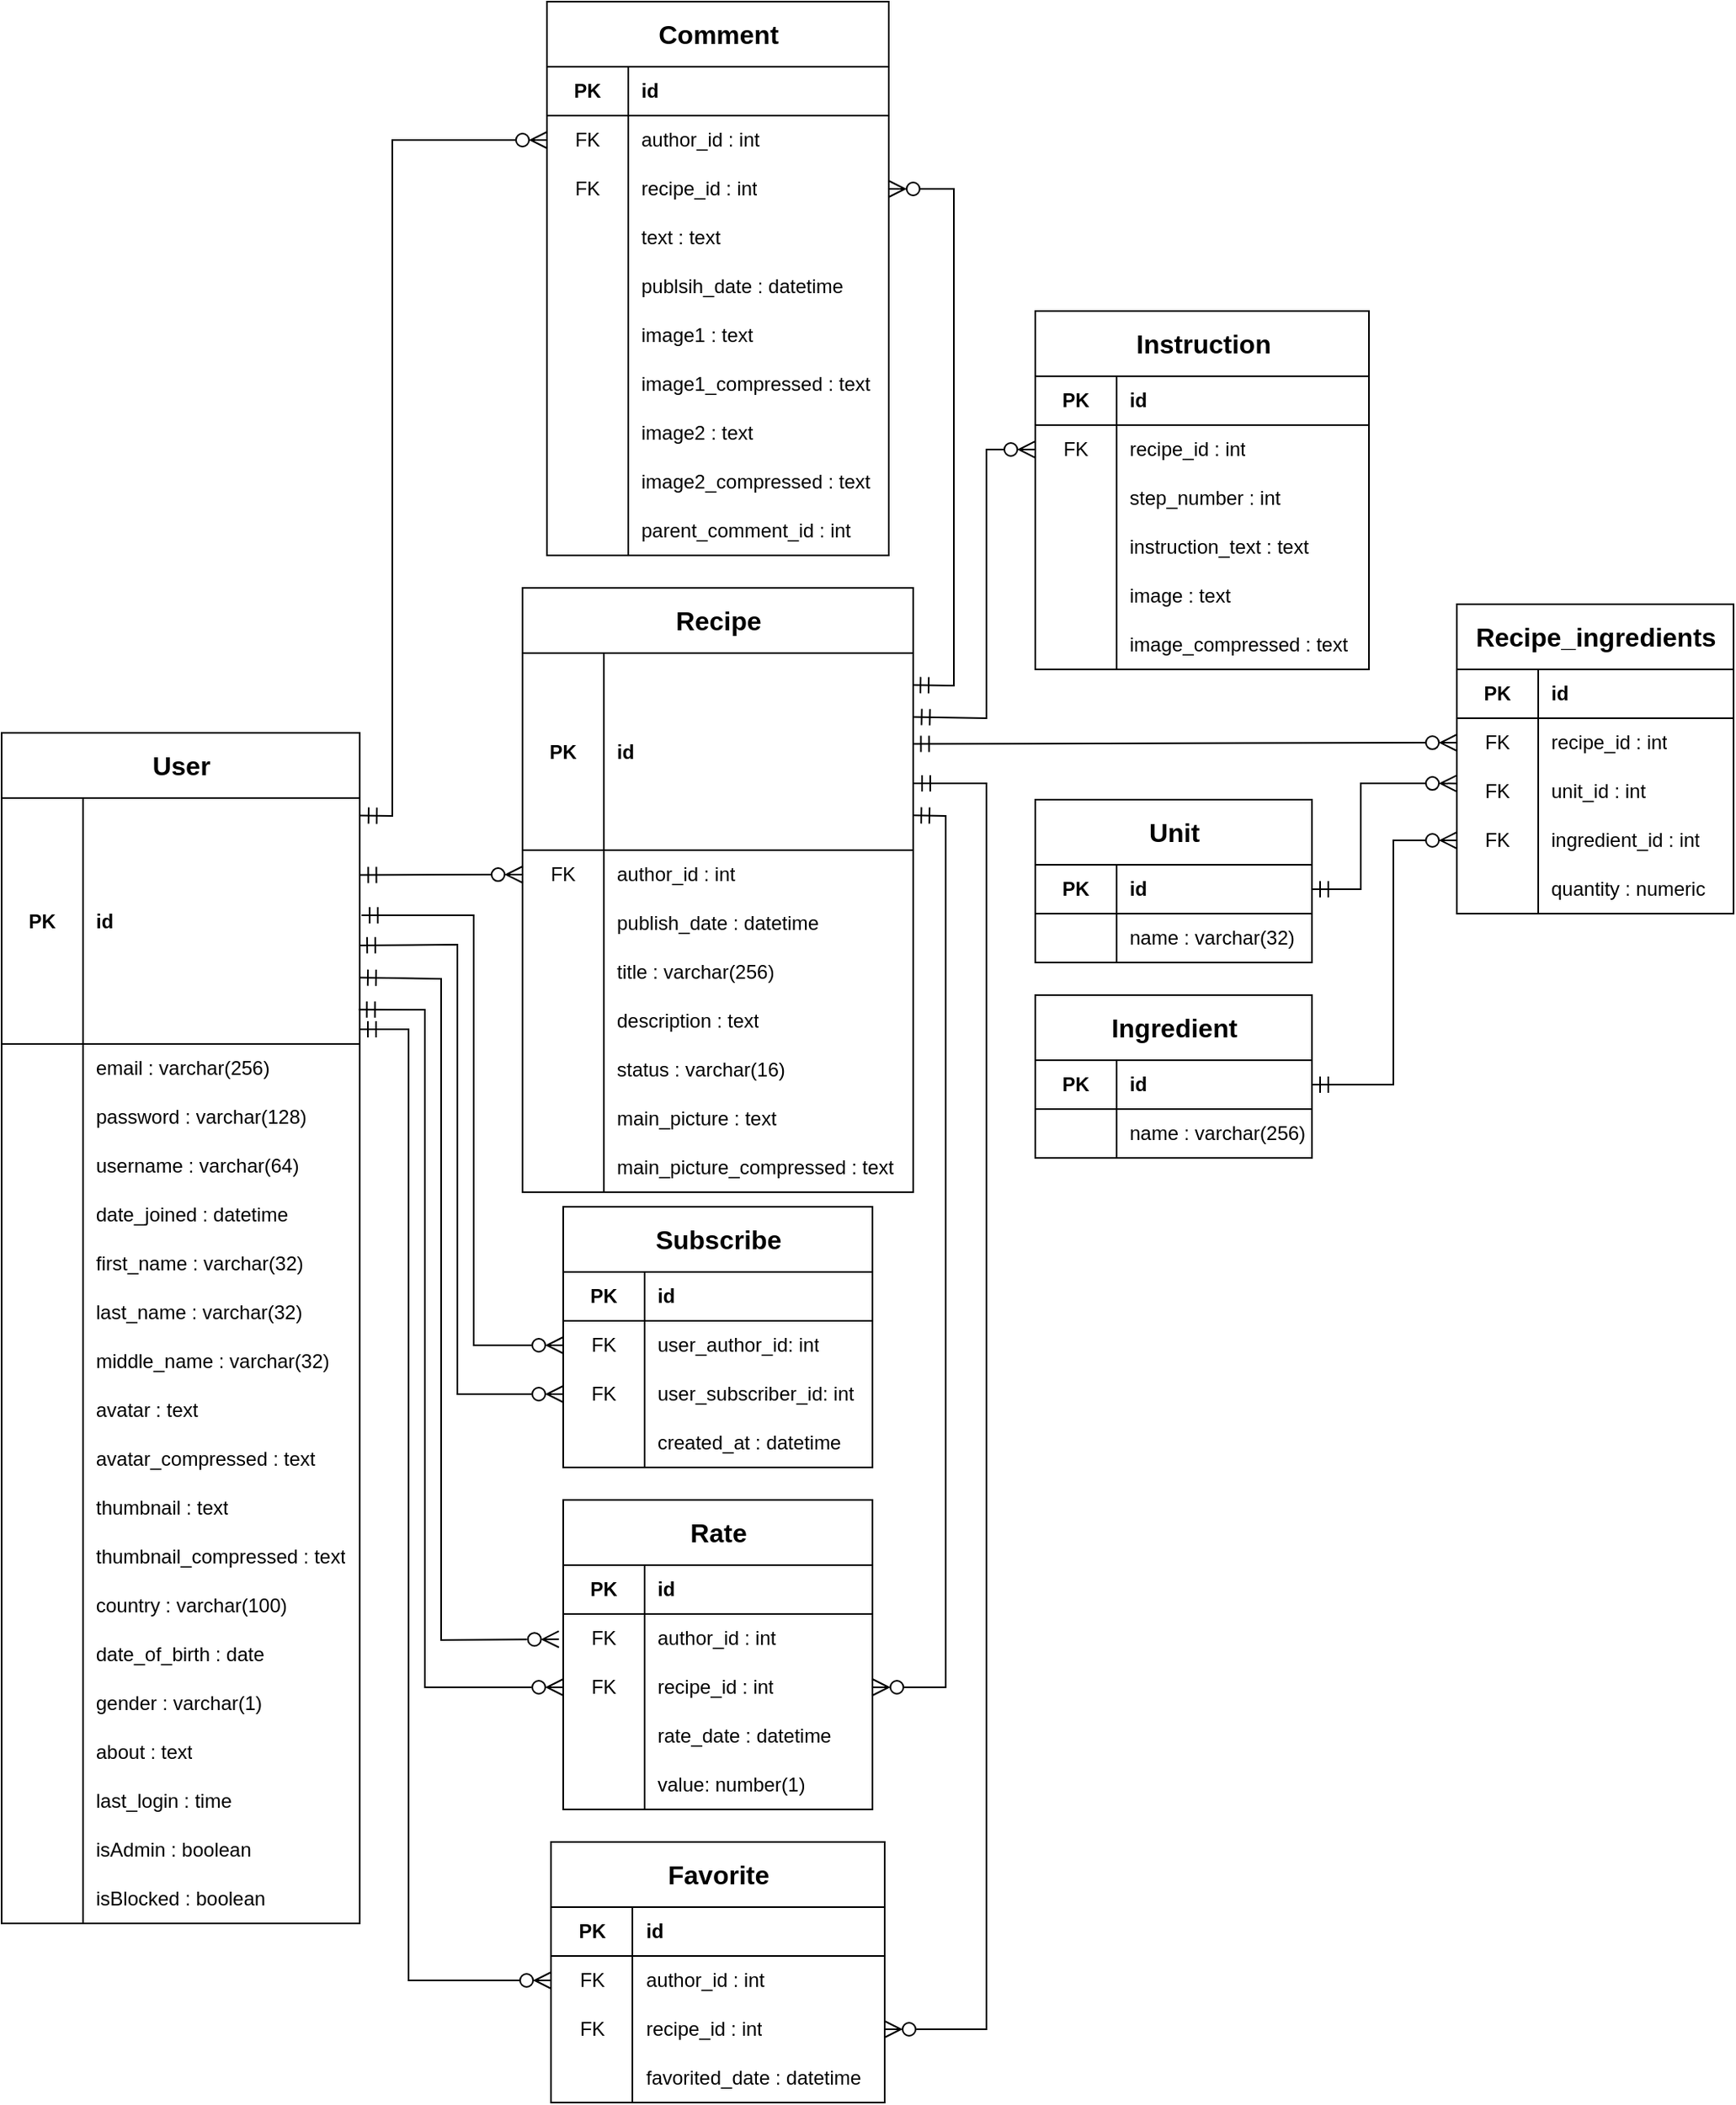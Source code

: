 <mxfile version="26.2.14">
  <diagram name="Страница — 1" id="_DSqrr9QV8Tku3tfvfb5">
    <mxGraphModel dx="1006" dy="1877" grid="1" gridSize="10" guides="1" tooltips="1" connect="1" arrows="1" fold="1" page="1" pageScale="1" pageWidth="827" pageHeight="1169" math="0" shadow="0">
      <root>
        <mxCell id="0" />
        <mxCell id="1" parent="0" />
        <mxCell id="32Xj-hZrUHEVmKvsgexR-1" value="User" style="shape=table;startSize=40;container=1;collapsible=1;childLayout=tableLayout;fixedRows=1;rowLines=0;fontStyle=1;align=center;resizeLast=1;html=1;fontSize=16;" parent="1" vertex="1">
          <mxGeometry x="30" y="339" width="220" height="731" as="geometry" />
        </mxCell>
        <mxCell id="32Xj-hZrUHEVmKvsgexR-2" value="" style="shape=tableRow;horizontal=0;startSize=0;swimlaneHead=0;swimlaneBody=0;fillColor=none;collapsible=0;dropTarget=0;points=[[0,0.5],[1,0.5]];portConstraint=eastwest;top=0;left=0;right=0;bottom=1;" parent="32Xj-hZrUHEVmKvsgexR-1" vertex="1">
          <mxGeometry y="40" width="220" height="151" as="geometry" />
        </mxCell>
        <mxCell id="32Xj-hZrUHEVmKvsgexR-3" value="PK" style="shape=partialRectangle;connectable=0;fillColor=none;top=0;left=0;bottom=0;right=0;fontStyle=1;overflow=hidden;whiteSpace=wrap;html=1;" parent="32Xj-hZrUHEVmKvsgexR-2" vertex="1">
          <mxGeometry width="50" height="151" as="geometry">
            <mxRectangle width="50" height="151" as="alternateBounds" />
          </mxGeometry>
        </mxCell>
        <mxCell id="32Xj-hZrUHEVmKvsgexR-4" value="id" style="shape=partialRectangle;connectable=0;fillColor=none;top=0;left=0;bottom=0;right=0;align=left;spacingLeft=6;fontStyle=1;overflow=hidden;whiteSpace=wrap;html=1;" parent="32Xj-hZrUHEVmKvsgexR-2" vertex="1">
          <mxGeometry x="50" width="170" height="151" as="geometry">
            <mxRectangle width="170" height="151" as="alternateBounds" />
          </mxGeometry>
        </mxCell>
        <mxCell id="32Xj-hZrUHEVmKvsgexR-5" value="" style="shape=tableRow;horizontal=0;startSize=0;swimlaneHead=0;swimlaneBody=0;fillColor=none;collapsible=0;dropTarget=0;points=[[0,0.5],[1,0.5]];portConstraint=eastwest;top=0;left=0;right=0;bottom=0;" parent="32Xj-hZrUHEVmKvsgexR-1" vertex="1">
          <mxGeometry y="191" width="220" height="30" as="geometry" />
        </mxCell>
        <mxCell id="32Xj-hZrUHEVmKvsgexR-6" value="" style="shape=partialRectangle;connectable=0;fillColor=none;top=0;left=0;bottom=0;right=0;editable=1;overflow=hidden;whiteSpace=wrap;html=1;" parent="32Xj-hZrUHEVmKvsgexR-5" vertex="1">
          <mxGeometry width="50" height="30" as="geometry">
            <mxRectangle width="50" height="30" as="alternateBounds" />
          </mxGeometry>
        </mxCell>
        <mxCell id="32Xj-hZrUHEVmKvsgexR-7" value="email : varchar(256)" style="shape=partialRectangle;connectable=0;fillColor=none;top=0;left=0;bottom=0;right=0;align=left;spacingLeft=6;overflow=hidden;whiteSpace=wrap;html=1;" parent="32Xj-hZrUHEVmKvsgexR-5" vertex="1">
          <mxGeometry x="50" width="170" height="30" as="geometry">
            <mxRectangle width="170" height="30" as="alternateBounds" />
          </mxGeometry>
        </mxCell>
        <mxCell id="32Xj-hZrUHEVmKvsgexR-8" value="" style="shape=tableRow;horizontal=0;startSize=0;swimlaneHead=0;swimlaneBody=0;fillColor=none;collapsible=0;dropTarget=0;points=[[0,0.5],[1,0.5]];portConstraint=eastwest;top=0;left=0;right=0;bottom=0;" parent="32Xj-hZrUHEVmKvsgexR-1" vertex="1">
          <mxGeometry y="221" width="220" height="30" as="geometry" />
        </mxCell>
        <mxCell id="32Xj-hZrUHEVmKvsgexR-9" value="" style="shape=partialRectangle;connectable=0;fillColor=none;top=0;left=0;bottom=0;right=0;editable=1;overflow=hidden;whiteSpace=wrap;html=1;" parent="32Xj-hZrUHEVmKvsgexR-8" vertex="1">
          <mxGeometry width="50" height="30" as="geometry">
            <mxRectangle width="50" height="30" as="alternateBounds" />
          </mxGeometry>
        </mxCell>
        <mxCell id="32Xj-hZrUHEVmKvsgexR-10" value="password : varchar(128)" style="shape=partialRectangle;connectable=0;fillColor=none;top=0;left=0;bottom=0;right=0;align=left;spacingLeft=6;overflow=hidden;whiteSpace=wrap;html=1;" parent="32Xj-hZrUHEVmKvsgexR-8" vertex="1">
          <mxGeometry x="50" width="170" height="30" as="geometry">
            <mxRectangle width="170" height="30" as="alternateBounds" />
          </mxGeometry>
        </mxCell>
        <mxCell id="KiPtW-8cEFXROFm8Dks_-1" style="shape=tableRow;horizontal=0;startSize=0;swimlaneHead=0;swimlaneBody=0;fillColor=none;collapsible=0;dropTarget=0;points=[[0,0.5],[1,0.5]];portConstraint=eastwest;top=0;left=0;right=0;bottom=0;" parent="32Xj-hZrUHEVmKvsgexR-1" vertex="1">
          <mxGeometry y="251" width="220" height="30" as="geometry" />
        </mxCell>
        <mxCell id="KiPtW-8cEFXROFm8Dks_-2" style="shape=partialRectangle;connectable=0;fillColor=none;top=0;left=0;bottom=0;right=0;editable=1;overflow=hidden;whiteSpace=wrap;html=1;" parent="KiPtW-8cEFXROFm8Dks_-1" vertex="1">
          <mxGeometry width="50" height="30" as="geometry">
            <mxRectangle width="50" height="30" as="alternateBounds" />
          </mxGeometry>
        </mxCell>
        <mxCell id="KiPtW-8cEFXROFm8Dks_-3" value="username : varchar(64)" style="shape=partialRectangle;connectable=0;fillColor=none;top=0;left=0;bottom=0;right=0;align=left;spacingLeft=6;overflow=hidden;whiteSpace=wrap;html=1;" parent="KiPtW-8cEFXROFm8Dks_-1" vertex="1">
          <mxGeometry x="50" width="170" height="30" as="geometry">
            <mxRectangle width="170" height="30" as="alternateBounds" />
          </mxGeometry>
        </mxCell>
        <mxCell id="fhmSU6OcWdDp667leem5-102" style="shape=tableRow;horizontal=0;startSize=0;swimlaneHead=0;swimlaneBody=0;fillColor=none;collapsible=0;dropTarget=0;points=[[0,0.5],[1,0.5]];portConstraint=eastwest;top=0;left=0;right=0;bottom=0;" parent="32Xj-hZrUHEVmKvsgexR-1" vertex="1">
          <mxGeometry y="281" width="220" height="30" as="geometry" />
        </mxCell>
        <mxCell id="fhmSU6OcWdDp667leem5-103" style="shape=partialRectangle;connectable=0;fillColor=none;top=0;left=0;bottom=0;right=0;editable=1;overflow=hidden;whiteSpace=wrap;html=1;" parent="fhmSU6OcWdDp667leem5-102" vertex="1">
          <mxGeometry width="50" height="30" as="geometry">
            <mxRectangle width="50" height="30" as="alternateBounds" />
          </mxGeometry>
        </mxCell>
        <mxCell id="fhmSU6OcWdDp667leem5-104" value="date_joined : datetime" style="shape=partialRectangle;connectable=0;fillColor=none;top=0;left=0;bottom=0;right=0;align=left;spacingLeft=6;overflow=hidden;whiteSpace=wrap;html=1;" parent="fhmSU6OcWdDp667leem5-102" vertex="1">
          <mxGeometry x="50" width="170" height="30" as="geometry">
            <mxRectangle width="170" height="30" as="alternateBounds" />
          </mxGeometry>
        </mxCell>
        <mxCell id="fhmSU6OcWdDp667leem5-93" style="shape=tableRow;horizontal=0;startSize=0;swimlaneHead=0;swimlaneBody=0;fillColor=none;collapsible=0;dropTarget=0;points=[[0,0.5],[1,0.5]];portConstraint=eastwest;top=0;left=0;right=0;bottom=0;" parent="32Xj-hZrUHEVmKvsgexR-1" vertex="1">
          <mxGeometry y="311" width="220" height="30" as="geometry" />
        </mxCell>
        <mxCell id="fhmSU6OcWdDp667leem5-94" style="shape=partialRectangle;connectable=0;fillColor=none;top=0;left=0;bottom=0;right=0;editable=1;overflow=hidden;whiteSpace=wrap;html=1;" parent="fhmSU6OcWdDp667leem5-93" vertex="1">
          <mxGeometry width="50" height="30" as="geometry">
            <mxRectangle width="50" height="30" as="alternateBounds" />
          </mxGeometry>
        </mxCell>
        <mxCell id="fhmSU6OcWdDp667leem5-95" value="first_name : varchar(32)" style="shape=partialRectangle;connectable=0;fillColor=none;top=0;left=0;bottom=0;right=0;align=left;spacingLeft=6;overflow=hidden;whiteSpace=wrap;html=1;" parent="fhmSU6OcWdDp667leem5-93" vertex="1">
          <mxGeometry x="50" width="170" height="30" as="geometry">
            <mxRectangle width="170" height="30" as="alternateBounds" />
          </mxGeometry>
        </mxCell>
        <mxCell id="fhmSU6OcWdDp667leem5-99" style="shape=tableRow;horizontal=0;startSize=0;swimlaneHead=0;swimlaneBody=0;fillColor=none;collapsible=0;dropTarget=0;points=[[0,0.5],[1,0.5]];portConstraint=eastwest;top=0;left=0;right=0;bottom=0;" parent="32Xj-hZrUHEVmKvsgexR-1" vertex="1">
          <mxGeometry y="341" width="220" height="30" as="geometry" />
        </mxCell>
        <mxCell id="fhmSU6OcWdDp667leem5-100" style="shape=partialRectangle;connectable=0;fillColor=none;top=0;left=0;bottom=0;right=0;editable=1;overflow=hidden;whiteSpace=wrap;html=1;" parent="fhmSU6OcWdDp667leem5-99" vertex="1">
          <mxGeometry width="50" height="30" as="geometry">
            <mxRectangle width="50" height="30" as="alternateBounds" />
          </mxGeometry>
        </mxCell>
        <mxCell id="fhmSU6OcWdDp667leem5-101" value="last_name : varchar(32)" style="shape=partialRectangle;connectable=0;fillColor=none;top=0;left=0;bottom=0;right=0;align=left;spacingLeft=6;overflow=hidden;whiteSpace=wrap;html=1;" parent="fhmSU6OcWdDp667leem5-99" vertex="1">
          <mxGeometry x="50" width="170" height="30" as="geometry">
            <mxRectangle width="170" height="30" as="alternateBounds" />
          </mxGeometry>
        </mxCell>
        <mxCell id="fhmSU6OcWdDp667leem5-96" style="shape=tableRow;horizontal=0;startSize=0;swimlaneHead=0;swimlaneBody=0;fillColor=none;collapsible=0;dropTarget=0;points=[[0,0.5],[1,0.5]];portConstraint=eastwest;top=0;left=0;right=0;bottom=0;" parent="32Xj-hZrUHEVmKvsgexR-1" vertex="1">
          <mxGeometry y="371" width="220" height="30" as="geometry" />
        </mxCell>
        <mxCell id="fhmSU6OcWdDp667leem5-97" style="shape=partialRectangle;connectable=0;fillColor=none;top=0;left=0;bottom=0;right=0;editable=1;overflow=hidden;whiteSpace=wrap;html=1;" parent="fhmSU6OcWdDp667leem5-96" vertex="1">
          <mxGeometry width="50" height="30" as="geometry">
            <mxRectangle width="50" height="30" as="alternateBounds" />
          </mxGeometry>
        </mxCell>
        <mxCell id="fhmSU6OcWdDp667leem5-98" value="middle_name : varchar(32)" style="shape=partialRectangle;connectable=0;fillColor=none;top=0;left=0;bottom=0;right=0;align=left;spacingLeft=6;overflow=hidden;whiteSpace=wrap;html=1;" parent="fhmSU6OcWdDp667leem5-96" vertex="1">
          <mxGeometry x="50" width="170" height="30" as="geometry">
            <mxRectangle width="170" height="30" as="alternateBounds" />
          </mxGeometry>
        </mxCell>
        <mxCell id="fhmSU6OcWdDp667leem5-106" style="shape=tableRow;horizontal=0;startSize=0;swimlaneHead=0;swimlaneBody=0;fillColor=none;collapsible=0;dropTarget=0;points=[[0,0.5],[1,0.5]];portConstraint=eastwest;top=0;left=0;right=0;bottom=0;" parent="32Xj-hZrUHEVmKvsgexR-1" vertex="1">
          <mxGeometry y="401" width="220" height="30" as="geometry" />
        </mxCell>
        <mxCell id="fhmSU6OcWdDp667leem5-107" style="shape=partialRectangle;connectable=0;fillColor=none;top=0;left=0;bottom=0;right=0;editable=1;overflow=hidden;whiteSpace=wrap;html=1;" parent="fhmSU6OcWdDp667leem5-106" vertex="1">
          <mxGeometry width="50" height="30" as="geometry">
            <mxRectangle width="50" height="30" as="alternateBounds" />
          </mxGeometry>
        </mxCell>
        <mxCell id="fhmSU6OcWdDp667leem5-108" value="avatar : text" style="shape=partialRectangle;connectable=0;fillColor=none;top=0;left=0;bottom=0;right=0;align=left;spacingLeft=6;overflow=hidden;whiteSpace=wrap;html=1;" parent="fhmSU6OcWdDp667leem5-106" vertex="1">
          <mxGeometry x="50" width="170" height="30" as="geometry">
            <mxRectangle width="170" height="30" as="alternateBounds" />
          </mxGeometry>
        </mxCell>
        <mxCell id="h9VhVvHoWXnjnzOxTvzQ-23" style="shape=tableRow;horizontal=0;startSize=0;swimlaneHead=0;swimlaneBody=0;fillColor=none;collapsible=0;dropTarget=0;points=[[0,0.5],[1,0.5]];portConstraint=eastwest;top=0;left=0;right=0;bottom=0;" parent="32Xj-hZrUHEVmKvsgexR-1" vertex="1">
          <mxGeometry y="431" width="220" height="30" as="geometry" />
        </mxCell>
        <mxCell id="h9VhVvHoWXnjnzOxTvzQ-24" style="shape=partialRectangle;connectable=0;fillColor=none;top=0;left=0;bottom=0;right=0;editable=1;overflow=hidden;whiteSpace=wrap;html=1;" parent="h9VhVvHoWXnjnzOxTvzQ-23" vertex="1">
          <mxGeometry width="50" height="30" as="geometry">
            <mxRectangle width="50" height="30" as="alternateBounds" />
          </mxGeometry>
        </mxCell>
        <mxCell id="h9VhVvHoWXnjnzOxTvzQ-25" value="avatar_compressed : text" style="shape=partialRectangle;connectable=0;fillColor=none;top=0;left=0;bottom=0;right=0;align=left;spacingLeft=6;overflow=hidden;whiteSpace=wrap;html=1;" parent="h9VhVvHoWXnjnzOxTvzQ-23" vertex="1">
          <mxGeometry x="50" width="170" height="30" as="geometry">
            <mxRectangle width="170" height="30" as="alternateBounds" />
          </mxGeometry>
        </mxCell>
        <mxCell id="chM9xFiRlNRE3Zf8qAW1-4" style="shape=tableRow;horizontal=0;startSize=0;swimlaneHead=0;swimlaneBody=0;fillColor=none;collapsible=0;dropTarget=0;points=[[0,0.5],[1,0.5]];portConstraint=eastwest;top=0;left=0;right=0;bottom=0;" vertex="1" parent="32Xj-hZrUHEVmKvsgexR-1">
          <mxGeometry y="461" width="220" height="30" as="geometry" />
        </mxCell>
        <mxCell id="chM9xFiRlNRE3Zf8qAW1-5" style="shape=partialRectangle;connectable=0;fillColor=none;top=0;left=0;bottom=0;right=0;editable=1;overflow=hidden;whiteSpace=wrap;html=1;" vertex="1" parent="chM9xFiRlNRE3Zf8qAW1-4">
          <mxGeometry width="50" height="30" as="geometry">
            <mxRectangle width="50" height="30" as="alternateBounds" />
          </mxGeometry>
        </mxCell>
        <mxCell id="chM9xFiRlNRE3Zf8qAW1-6" value="thumbnail : text" style="shape=partialRectangle;connectable=0;fillColor=none;top=0;left=0;bottom=0;right=0;align=left;spacingLeft=6;overflow=hidden;whiteSpace=wrap;html=1;" vertex="1" parent="chM9xFiRlNRE3Zf8qAW1-4">
          <mxGeometry x="50" width="170" height="30" as="geometry">
            <mxRectangle width="170" height="30" as="alternateBounds" />
          </mxGeometry>
        </mxCell>
        <mxCell id="chM9xFiRlNRE3Zf8qAW1-1" style="shape=tableRow;horizontal=0;startSize=0;swimlaneHead=0;swimlaneBody=0;fillColor=none;collapsible=0;dropTarget=0;points=[[0,0.5],[1,0.5]];portConstraint=eastwest;top=0;left=0;right=0;bottom=0;" vertex="1" parent="32Xj-hZrUHEVmKvsgexR-1">
          <mxGeometry y="491" width="220" height="30" as="geometry" />
        </mxCell>
        <mxCell id="chM9xFiRlNRE3Zf8qAW1-2" style="shape=partialRectangle;connectable=0;fillColor=none;top=0;left=0;bottom=0;right=0;editable=1;overflow=hidden;whiteSpace=wrap;html=1;" vertex="1" parent="chM9xFiRlNRE3Zf8qAW1-1">
          <mxGeometry width="50" height="30" as="geometry">
            <mxRectangle width="50" height="30" as="alternateBounds" />
          </mxGeometry>
        </mxCell>
        <mxCell id="chM9xFiRlNRE3Zf8qAW1-3" value="thumbnail_compressed : text" style="shape=partialRectangle;connectable=0;fillColor=none;top=0;left=0;bottom=0;right=0;align=left;spacingLeft=6;overflow=hidden;whiteSpace=wrap;html=1;" vertex="1" parent="chM9xFiRlNRE3Zf8qAW1-1">
          <mxGeometry x="50" width="170" height="30" as="geometry">
            <mxRectangle width="170" height="30" as="alternateBounds" />
          </mxGeometry>
        </mxCell>
        <mxCell id="zMufSU5f1b3oLlQL8or1-1" style="shape=tableRow;horizontal=0;startSize=0;swimlaneHead=0;swimlaneBody=0;fillColor=none;collapsible=0;dropTarget=0;points=[[0,0.5],[1,0.5]];portConstraint=eastwest;top=0;left=0;right=0;bottom=0;" parent="32Xj-hZrUHEVmKvsgexR-1" vertex="1">
          <mxGeometry y="521" width="220" height="30" as="geometry" />
        </mxCell>
        <mxCell id="zMufSU5f1b3oLlQL8or1-2" style="shape=partialRectangle;connectable=0;fillColor=none;top=0;left=0;bottom=0;right=0;editable=1;overflow=hidden;whiteSpace=wrap;html=1;" parent="zMufSU5f1b3oLlQL8or1-1" vertex="1">
          <mxGeometry width="50" height="30" as="geometry">
            <mxRectangle width="50" height="30" as="alternateBounds" />
          </mxGeometry>
        </mxCell>
        <mxCell id="zMufSU5f1b3oLlQL8or1-3" value="country : varchar(100)" style="shape=partialRectangle;connectable=0;fillColor=none;top=0;left=0;bottom=0;right=0;align=left;spacingLeft=6;overflow=hidden;whiteSpace=wrap;html=1;" parent="zMufSU5f1b3oLlQL8or1-1" vertex="1">
          <mxGeometry x="50" width="170" height="30" as="geometry">
            <mxRectangle width="170" height="30" as="alternateBounds" />
          </mxGeometry>
        </mxCell>
        <mxCell id="zMufSU5f1b3oLlQL8or1-4" style="shape=tableRow;horizontal=0;startSize=0;swimlaneHead=0;swimlaneBody=0;fillColor=none;collapsible=0;dropTarget=0;points=[[0,0.5],[1,0.5]];portConstraint=eastwest;top=0;left=0;right=0;bottom=0;" parent="32Xj-hZrUHEVmKvsgexR-1" vertex="1">
          <mxGeometry y="551" width="220" height="30" as="geometry" />
        </mxCell>
        <mxCell id="zMufSU5f1b3oLlQL8or1-5" style="shape=partialRectangle;connectable=0;fillColor=none;top=0;left=0;bottom=0;right=0;editable=1;overflow=hidden;whiteSpace=wrap;html=1;" parent="zMufSU5f1b3oLlQL8or1-4" vertex="1">
          <mxGeometry width="50" height="30" as="geometry">
            <mxRectangle width="50" height="30" as="alternateBounds" />
          </mxGeometry>
        </mxCell>
        <mxCell id="zMufSU5f1b3oLlQL8or1-6" value="date_of_birth : date" style="shape=partialRectangle;connectable=0;fillColor=none;top=0;left=0;bottom=0;right=0;align=left;spacingLeft=6;overflow=hidden;whiteSpace=wrap;html=1;" parent="zMufSU5f1b3oLlQL8or1-4" vertex="1">
          <mxGeometry x="50" width="170" height="30" as="geometry">
            <mxRectangle width="170" height="30" as="alternateBounds" />
          </mxGeometry>
        </mxCell>
        <mxCell id="zMufSU5f1b3oLlQL8or1-7" style="shape=tableRow;horizontal=0;startSize=0;swimlaneHead=0;swimlaneBody=0;fillColor=none;collapsible=0;dropTarget=0;points=[[0,0.5],[1,0.5]];portConstraint=eastwest;top=0;left=0;right=0;bottom=0;" parent="32Xj-hZrUHEVmKvsgexR-1" vertex="1">
          <mxGeometry y="581" width="220" height="30" as="geometry" />
        </mxCell>
        <mxCell id="zMufSU5f1b3oLlQL8or1-8" style="shape=partialRectangle;connectable=0;fillColor=none;top=0;left=0;bottom=0;right=0;editable=1;overflow=hidden;whiteSpace=wrap;html=1;" parent="zMufSU5f1b3oLlQL8or1-7" vertex="1">
          <mxGeometry width="50" height="30" as="geometry">
            <mxRectangle width="50" height="30" as="alternateBounds" />
          </mxGeometry>
        </mxCell>
        <mxCell id="zMufSU5f1b3oLlQL8or1-9" value="gender : varchar(1)" style="shape=partialRectangle;connectable=0;fillColor=none;top=0;left=0;bottom=0;right=0;align=left;spacingLeft=6;overflow=hidden;whiteSpace=wrap;html=1;" parent="zMufSU5f1b3oLlQL8or1-7" vertex="1">
          <mxGeometry x="50" width="170" height="30" as="geometry">
            <mxRectangle width="170" height="30" as="alternateBounds" />
          </mxGeometry>
        </mxCell>
        <mxCell id="chM9xFiRlNRE3Zf8qAW1-8" style="shape=tableRow;horizontal=0;startSize=0;swimlaneHead=0;swimlaneBody=0;fillColor=none;collapsible=0;dropTarget=0;points=[[0,0.5],[1,0.5]];portConstraint=eastwest;top=0;left=0;right=0;bottom=0;" vertex="1" parent="32Xj-hZrUHEVmKvsgexR-1">
          <mxGeometry y="611" width="220" height="30" as="geometry" />
        </mxCell>
        <mxCell id="chM9xFiRlNRE3Zf8qAW1-9" style="shape=partialRectangle;connectable=0;fillColor=none;top=0;left=0;bottom=0;right=0;editable=1;overflow=hidden;whiteSpace=wrap;html=1;" vertex="1" parent="chM9xFiRlNRE3Zf8qAW1-8">
          <mxGeometry width="50" height="30" as="geometry">
            <mxRectangle width="50" height="30" as="alternateBounds" />
          </mxGeometry>
        </mxCell>
        <mxCell id="chM9xFiRlNRE3Zf8qAW1-10" value="about : text" style="shape=partialRectangle;connectable=0;fillColor=none;top=0;left=0;bottom=0;right=0;align=left;spacingLeft=6;overflow=hidden;whiteSpace=wrap;html=1;" vertex="1" parent="chM9xFiRlNRE3Zf8qAW1-8">
          <mxGeometry x="50" width="170" height="30" as="geometry">
            <mxRectangle width="170" height="30" as="alternateBounds" />
          </mxGeometry>
        </mxCell>
        <mxCell id="zMufSU5f1b3oLlQL8or1-10" style="shape=tableRow;horizontal=0;startSize=0;swimlaneHead=0;swimlaneBody=0;fillColor=none;collapsible=0;dropTarget=0;points=[[0,0.5],[1,0.5]];portConstraint=eastwest;top=0;left=0;right=0;bottom=0;" parent="32Xj-hZrUHEVmKvsgexR-1" vertex="1">
          <mxGeometry y="641" width="220" height="30" as="geometry" />
        </mxCell>
        <mxCell id="zMufSU5f1b3oLlQL8or1-11" style="shape=partialRectangle;connectable=0;fillColor=none;top=0;left=0;bottom=0;right=0;editable=1;overflow=hidden;whiteSpace=wrap;html=1;" parent="zMufSU5f1b3oLlQL8or1-10" vertex="1">
          <mxGeometry width="50" height="30" as="geometry">
            <mxRectangle width="50" height="30" as="alternateBounds" />
          </mxGeometry>
        </mxCell>
        <mxCell id="zMufSU5f1b3oLlQL8or1-12" value="last_login : time" style="shape=partialRectangle;connectable=0;fillColor=none;top=0;left=0;bottom=0;right=0;align=left;spacingLeft=6;overflow=hidden;whiteSpace=wrap;html=1;" parent="zMufSU5f1b3oLlQL8or1-10" vertex="1">
          <mxGeometry x="50" width="170" height="30" as="geometry">
            <mxRectangle width="170" height="30" as="alternateBounds" />
          </mxGeometry>
        </mxCell>
        <mxCell id="32Xj-hZrUHEVmKvsgexR-11" value="" style="shape=tableRow;horizontal=0;startSize=0;swimlaneHead=0;swimlaneBody=0;fillColor=none;collapsible=0;dropTarget=0;points=[[0,0.5],[1,0.5]];portConstraint=eastwest;top=0;left=0;right=0;bottom=0;" parent="32Xj-hZrUHEVmKvsgexR-1" vertex="1">
          <mxGeometry y="671" width="220" height="30" as="geometry" />
        </mxCell>
        <mxCell id="32Xj-hZrUHEVmKvsgexR-12" value="" style="shape=partialRectangle;connectable=0;fillColor=none;top=0;left=0;bottom=0;right=0;editable=1;overflow=hidden;whiteSpace=wrap;html=1;" parent="32Xj-hZrUHEVmKvsgexR-11" vertex="1">
          <mxGeometry width="50" height="30" as="geometry">
            <mxRectangle width="50" height="30" as="alternateBounds" />
          </mxGeometry>
        </mxCell>
        <mxCell id="32Xj-hZrUHEVmKvsgexR-13" value="isAdmin : boolean" style="shape=partialRectangle;connectable=0;fillColor=none;top=0;left=0;bottom=0;right=0;align=left;spacingLeft=6;overflow=hidden;whiteSpace=wrap;html=1;" parent="32Xj-hZrUHEVmKvsgexR-11" vertex="1">
          <mxGeometry x="50" width="170" height="30" as="geometry">
            <mxRectangle width="170" height="30" as="alternateBounds" />
          </mxGeometry>
        </mxCell>
        <mxCell id="32Xj-hZrUHEVmKvsgexR-146" style="shape=tableRow;horizontal=0;startSize=0;swimlaneHead=0;swimlaneBody=0;fillColor=none;collapsible=0;dropTarget=0;points=[[0,0.5],[1,0.5]];portConstraint=eastwest;top=0;left=0;right=0;bottom=0;" parent="32Xj-hZrUHEVmKvsgexR-1" vertex="1">
          <mxGeometry y="701" width="220" height="30" as="geometry" />
        </mxCell>
        <mxCell id="32Xj-hZrUHEVmKvsgexR-147" style="shape=partialRectangle;connectable=0;fillColor=none;top=0;left=0;bottom=0;right=0;editable=1;overflow=hidden;whiteSpace=wrap;html=1;" parent="32Xj-hZrUHEVmKvsgexR-146" vertex="1">
          <mxGeometry width="50" height="30" as="geometry">
            <mxRectangle width="50" height="30" as="alternateBounds" />
          </mxGeometry>
        </mxCell>
        <mxCell id="32Xj-hZrUHEVmKvsgexR-148" value="isBlocked : boolean" style="shape=partialRectangle;connectable=0;fillColor=none;top=0;left=0;bottom=0;right=0;align=left;spacingLeft=6;overflow=hidden;whiteSpace=wrap;html=1;" parent="32Xj-hZrUHEVmKvsgexR-146" vertex="1">
          <mxGeometry x="50" width="170" height="30" as="geometry">
            <mxRectangle width="170" height="30" as="alternateBounds" />
          </mxGeometry>
        </mxCell>
        <mxCell id="32Xj-hZrUHEVmKvsgexR-27" value="Recipe" style="shape=table;startSize=40;container=1;collapsible=1;childLayout=tableLayout;fixedRows=1;rowLines=0;fontStyle=1;align=center;resizeLast=1;html=1;fontSize=16;" parent="1" vertex="1">
          <mxGeometry x="350" y="250" width="240" height="371" as="geometry">
            <mxRectangle x="350" y="40" width="90" height="40" as="alternateBounds" />
          </mxGeometry>
        </mxCell>
        <mxCell id="32Xj-hZrUHEVmKvsgexR-28" value="" style="shape=tableRow;horizontal=0;startSize=0;swimlaneHead=0;swimlaneBody=0;fillColor=none;collapsible=0;dropTarget=0;points=[[0,0.5],[1,0.5]];portConstraint=eastwest;top=0;left=0;right=0;bottom=1;" parent="32Xj-hZrUHEVmKvsgexR-27" vertex="1">
          <mxGeometry y="40" width="240" height="121" as="geometry" />
        </mxCell>
        <mxCell id="32Xj-hZrUHEVmKvsgexR-29" value="PK" style="shape=partialRectangle;connectable=0;fillColor=none;top=0;left=0;bottom=0;right=0;fontStyle=1;overflow=hidden;whiteSpace=wrap;html=1;" parent="32Xj-hZrUHEVmKvsgexR-28" vertex="1">
          <mxGeometry width="50" height="121" as="geometry">
            <mxRectangle width="50" height="121" as="alternateBounds" />
          </mxGeometry>
        </mxCell>
        <mxCell id="32Xj-hZrUHEVmKvsgexR-30" value="id" style="shape=partialRectangle;connectable=0;fillColor=none;top=0;left=0;bottom=0;right=0;align=left;spacingLeft=6;fontStyle=1;overflow=hidden;whiteSpace=wrap;html=1;" parent="32Xj-hZrUHEVmKvsgexR-28" vertex="1">
          <mxGeometry x="50" width="190" height="121" as="geometry">
            <mxRectangle width="190" height="121" as="alternateBounds" />
          </mxGeometry>
        </mxCell>
        <mxCell id="32Xj-hZrUHEVmKvsgexR-56" style="shape=tableRow;horizontal=0;startSize=0;swimlaneHead=0;swimlaneBody=0;fillColor=none;collapsible=0;dropTarget=0;points=[[0,0.5],[1,0.5]];portConstraint=eastwest;top=0;left=0;right=0;bottom=0;" parent="32Xj-hZrUHEVmKvsgexR-27" vertex="1">
          <mxGeometry y="161" width="240" height="30" as="geometry" />
        </mxCell>
        <mxCell id="32Xj-hZrUHEVmKvsgexR-57" value="FK" style="shape=partialRectangle;connectable=0;fillColor=none;top=0;left=0;bottom=0;right=0;editable=1;overflow=hidden;whiteSpace=wrap;html=1;" parent="32Xj-hZrUHEVmKvsgexR-56" vertex="1">
          <mxGeometry width="50" height="30" as="geometry">
            <mxRectangle width="50" height="30" as="alternateBounds" />
          </mxGeometry>
        </mxCell>
        <mxCell id="32Xj-hZrUHEVmKvsgexR-58" value="author_id : int" style="shape=partialRectangle;connectable=0;fillColor=none;top=0;left=0;bottom=0;right=0;align=left;spacingLeft=6;overflow=hidden;whiteSpace=wrap;html=1;" parent="32Xj-hZrUHEVmKvsgexR-56" vertex="1">
          <mxGeometry x="50" width="190" height="30" as="geometry">
            <mxRectangle width="190" height="30" as="alternateBounds" />
          </mxGeometry>
        </mxCell>
        <mxCell id="fhmSU6OcWdDp667leem5-56" style="shape=tableRow;horizontal=0;startSize=0;swimlaneHead=0;swimlaneBody=0;fillColor=none;collapsible=0;dropTarget=0;points=[[0,0.5],[1,0.5]];portConstraint=eastwest;top=0;left=0;right=0;bottom=0;" parent="32Xj-hZrUHEVmKvsgexR-27" vertex="1">
          <mxGeometry y="191" width="240" height="30" as="geometry" />
        </mxCell>
        <mxCell id="fhmSU6OcWdDp667leem5-57" style="shape=partialRectangle;connectable=0;fillColor=none;top=0;left=0;bottom=0;right=0;editable=1;overflow=hidden;whiteSpace=wrap;html=1;" parent="fhmSU6OcWdDp667leem5-56" vertex="1">
          <mxGeometry width="50" height="30" as="geometry">
            <mxRectangle width="50" height="30" as="alternateBounds" />
          </mxGeometry>
        </mxCell>
        <mxCell id="fhmSU6OcWdDp667leem5-58" value="publish_date : datetime" style="shape=partialRectangle;connectable=0;fillColor=none;top=0;left=0;bottom=0;right=0;align=left;spacingLeft=6;overflow=hidden;whiteSpace=wrap;html=1;" parent="fhmSU6OcWdDp667leem5-56" vertex="1">
          <mxGeometry x="50" width="190" height="30" as="geometry">
            <mxRectangle width="190" height="30" as="alternateBounds" />
          </mxGeometry>
        </mxCell>
        <mxCell id="32Xj-hZrUHEVmKvsgexR-31" value="" style="shape=tableRow;horizontal=0;startSize=0;swimlaneHead=0;swimlaneBody=0;fillColor=none;collapsible=0;dropTarget=0;points=[[0,0.5],[1,0.5]];portConstraint=eastwest;top=0;left=0;right=0;bottom=0;" parent="32Xj-hZrUHEVmKvsgexR-27" vertex="1">
          <mxGeometry y="221" width="240" height="30" as="geometry" />
        </mxCell>
        <mxCell id="32Xj-hZrUHEVmKvsgexR-32" value="" style="shape=partialRectangle;connectable=0;fillColor=none;top=0;left=0;bottom=0;right=0;editable=1;overflow=hidden;whiteSpace=wrap;html=1;" parent="32Xj-hZrUHEVmKvsgexR-31" vertex="1">
          <mxGeometry width="50" height="30" as="geometry">
            <mxRectangle width="50" height="30" as="alternateBounds" />
          </mxGeometry>
        </mxCell>
        <mxCell id="32Xj-hZrUHEVmKvsgexR-33" value="title : varchar(256)" style="shape=partialRectangle;connectable=0;fillColor=none;top=0;left=0;bottom=0;right=0;align=left;spacingLeft=6;overflow=hidden;whiteSpace=wrap;html=1;" parent="32Xj-hZrUHEVmKvsgexR-31" vertex="1">
          <mxGeometry x="50" width="190" height="30" as="geometry">
            <mxRectangle width="190" height="30" as="alternateBounds" />
          </mxGeometry>
        </mxCell>
        <mxCell id="32Xj-hZrUHEVmKvsgexR-34" value="" style="shape=tableRow;horizontal=0;startSize=0;swimlaneHead=0;swimlaneBody=0;fillColor=none;collapsible=0;dropTarget=0;points=[[0,0.5],[1,0.5]];portConstraint=eastwest;top=0;left=0;right=0;bottom=0;" parent="32Xj-hZrUHEVmKvsgexR-27" vertex="1">
          <mxGeometry y="251" width="240" height="30" as="geometry" />
        </mxCell>
        <mxCell id="32Xj-hZrUHEVmKvsgexR-35" value="" style="shape=partialRectangle;connectable=0;fillColor=none;top=0;left=0;bottom=0;right=0;editable=1;overflow=hidden;whiteSpace=wrap;html=1;" parent="32Xj-hZrUHEVmKvsgexR-34" vertex="1">
          <mxGeometry width="50" height="30" as="geometry">
            <mxRectangle width="50" height="30" as="alternateBounds" />
          </mxGeometry>
        </mxCell>
        <mxCell id="32Xj-hZrUHEVmKvsgexR-36" value="description : text" style="shape=partialRectangle;connectable=0;fillColor=none;top=0;left=0;bottom=0;right=0;align=left;spacingLeft=6;overflow=hidden;whiteSpace=wrap;html=1;" parent="32Xj-hZrUHEVmKvsgexR-34" vertex="1">
          <mxGeometry x="50" width="190" height="30" as="geometry">
            <mxRectangle width="190" height="30" as="alternateBounds" />
          </mxGeometry>
        </mxCell>
        <mxCell id="32Xj-hZrUHEVmKvsgexR-61" style="shape=tableRow;horizontal=0;startSize=0;swimlaneHead=0;swimlaneBody=0;fillColor=none;collapsible=0;dropTarget=0;points=[[0,0.5],[1,0.5]];portConstraint=eastwest;top=0;left=0;right=0;bottom=0;" parent="32Xj-hZrUHEVmKvsgexR-27" vertex="1">
          <mxGeometry y="281" width="240" height="30" as="geometry" />
        </mxCell>
        <mxCell id="32Xj-hZrUHEVmKvsgexR-62" style="shape=partialRectangle;connectable=0;fillColor=none;top=0;left=0;bottom=0;right=0;editable=1;overflow=hidden;whiteSpace=wrap;html=1;" parent="32Xj-hZrUHEVmKvsgexR-61" vertex="1">
          <mxGeometry width="50" height="30" as="geometry">
            <mxRectangle width="50" height="30" as="alternateBounds" />
          </mxGeometry>
        </mxCell>
        <mxCell id="32Xj-hZrUHEVmKvsgexR-63" value="status : varchar(16)" style="shape=partialRectangle;connectable=0;fillColor=none;top=0;left=0;bottom=0;right=0;align=left;spacingLeft=6;overflow=hidden;whiteSpace=wrap;html=1;" parent="32Xj-hZrUHEVmKvsgexR-61" vertex="1">
          <mxGeometry x="50" width="190" height="30" as="geometry">
            <mxRectangle width="190" height="30" as="alternateBounds" />
          </mxGeometry>
        </mxCell>
        <mxCell id="fhmSU6OcWdDp667leem5-66" style="shape=tableRow;horizontal=0;startSize=0;swimlaneHead=0;swimlaneBody=0;fillColor=none;collapsible=0;dropTarget=0;points=[[0,0.5],[1,0.5]];portConstraint=eastwest;top=0;left=0;right=0;bottom=0;" parent="32Xj-hZrUHEVmKvsgexR-27" vertex="1">
          <mxGeometry y="311" width="240" height="30" as="geometry" />
        </mxCell>
        <mxCell id="fhmSU6OcWdDp667leem5-67" style="shape=partialRectangle;connectable=0;fillColor=none;top=0;left=0;bottom=0;right=0;editable=1;overflow=hidden;whiteSpace=wrap;html=1;" parent="fhmSU6OcWdDp667leem5-66" vertex="1">
          <mxGeometry width="50" height="30" as="geometry">
            <mxRectangle width="50" height="30" as="alternateBounds" />
          </mxGeometry>
        </mxCell>
        <mxCell id="fhmSU6OcWdDp667leem5-68" value="main_picture : text" style="shape=partialRectangle;connectable=0;fillColor=none;top=0;left=0;bottom=0;right=0;align=left;spacingLeft=6;overflow=hidden;whiteSpace=wrap;html=1;" parent="fhmSU6OcWdDp667leem5-66" vertex="1">
          <mxGeometry x="50" width="190" height="30" as="geometry">
            <mxRectangle width="190" height="30" as="alternateBounds" />
          </mxGeometry>
        </mxCell>
        <mxCell id="h9VhVvHoWXnjnzOxTvzQ-26" style="shape=tableRow;horizontal=0;startSize=0;swimlaneHead=0;swimlaneBody=0;fillColor=none;collapsible=0;dropTarget=0;points=[[0,0.5],[1,0.5]];portConstraint=eastwest;top=0;left=0;right=0;bottom=0;" parent="32Xj-hZrUHEVmKvsgexR-27" vertex="1">
          <mxGeometry y="341" width="240" height="30" as="geometry" />
        </mxCell>
        <mxCell id="h9VhVvHoWXnjnzOxTvzQ-27" style="shape=partialRectangle;connectable=0;fillColor=none;top=0;left=0;bottom=0;right=0;editable=1;overflow=hidden;whiteSpace=wrap;html=1;" parent="h9VhVvHoWXnjnzOxTvzQ-26" vertex="1">
          <mxGeometry width="50" height="30" as="geometry">
            <mxRectangle width="50" height="30" as="alternateBounds" />
          </mxGeometry>
        </mxCell>
        <mxCell id="h9VhVvHoWXnjnzOxTvzQ-28" value="main_picture_compressed : text" style="shape=partialRectangle;connectable=0;fillColor=none;top=0;left=0;bottom=0;right=0;align=left;spacingLeft=6;overflow=hidden;whiteSpace=wrap;html=1;" parent="h9VhVvHoWXnjnzOxTvzQ-26" vertex="1">
          <mxGeometry x="50" width="190" height="30" as="geometry">
            <mxRectangle width="190" height="30" as="alternateBounds" />
          </mxGeometry>
        </mxCell>
        <mxCell id="32Xj-hZrUHEVmKvsgexR-64" value="Comment" style="shape=table;startSize=40;container=1;collapsible=1;childLayout=tableLayout;fixedRows=1;rowLines=0;fontStyle=1;align=center;resizeLast=1;html=1;fontSize=16;" parent="1" vertex="1">
          <mxGeometry x="365" y="-110" width="210" height="340" as="geometry">
            <mxRectangle x="350" y="40" width="90" height="40" as="alternateBounds" />
          </mxGeometry>
        </mxCell>
        <mxCell id="32Xj-hZrUHEVmKvsgexR-65" value="" style="shape=tableRow;horizontal=0;startSize=0;swimlaneHead=0;swimlaneBody=0;fillColor=none;collapsible=0;dropTarget=0;points=[[0,0.5],[1,0.5]];portConstraint=eastwest;top=0;left=0;right=0;bottom=1;" parent="32Xj-hZrUHEVmKvsgexR-64" vertex="1">
          <mxGeometry y="40" width="210" height="30" as="geometry" />
        </mxCell>
        <mxCell id="32Xj-hZrUHEVmKvsgexR-66" value="PK" style="shape=partialRectangle;connectable=0;fillColor=none;top=0;left=0;bottom=0;right=0;fontStyle=1;overflow=hidden;whiteSpace=wrap;html=1;" parent="32Xj-hZrUHEVmKvsgexR-65" vertex="1">
          <mxGeometry width="50" height="30" as="geometry">
            <mxRectangle width="50" height="30" as="alternateBounds" />
          </mxGeometry>
        </mxCell>
        <mxCell id="32Xj-hZrUHEVmKvsgexR-67" value="id" style="shape=partialRectangle;connectable=0;fillColor=none;top=0;left=0;bottom=0;right=0;align=left;spacingLeft=6;fontStyle=1;overflow=hidden;whiteSpace=wrap;html=1;" parent="32Xj-hZrUHEVmKvsgexR-65" vertex="1">
          <mxGeometry x="50" width="160" height="30" as="geometry">
            <mxRectangle width="160" height="30" as="alternateBounds" />
          </mxGeometry>
        </mxCell>
        <mxCell id="32Xj-hZrUHEVmKvsgexR-77" style="shape=tableRow;horizontal=0;startSize=0;swimlaneHead=0;swimlaneBody=0;fillColor=none;collapsible=0;dropTarget=0;points=[[0,0.5],[1,0.5]];portConstraint=eastwest;top=0;left=0;right=0;bottom=0;" parent="32Xj-hZrUHEVmKvsgexR-64" vertex="1">
          <mxGeometry y="70" width="210" height="30" as="geometry" />
        </mxCell>
        <mxCell id="32Xj-hZrUHEVmKvsgexR-78" value="FK" style="shape=partialRectangle;connectable=0;fillColor=none;top=0;left=0;bottom=0;right=0;editable=1;overflow=hidden;whiteSpace=wrap;html=1;" parent="32Xj-hZrUHEVmKvsgexR-77" vertex="1">
          <mxGeometry width="50" height="30" as="geometry">
            <mxRectangle width="50" height="30" as="alternateBounds" />
          </mxGeometry>
        </mxCell>
        <mxCell id="32Xj-hZrUHEVmKvsgexR-79" value="author_id : int" style="shape=partialRectangle;connectable=0;fillColor=none;top=0;left=0;bottom=0;right=0;align=left;spacingLeft=6;overflow=hidden;whiteSpace=wrap;html=1;" parent="32Xj-hZrUHEVmKvsgexR-77" vertex="1">
          <mxGeometry x="50" width="160" height="30" as="geometry">
            <mxRectangle width="160" height="30" as="alternateBounds" />
          </mxGeometry>
        </mxCell>
        <mxCell id="32Xj-hZrUHEVmKvsgexR-71" value="" style="shape=tableRow;horizontal=0;startSize=0;swimlaneHead=0;swimlaneBody=0;fillColor=none;collapsible=0;dropTarget=0;points=[[0,0.5],[1,0.5]];portConstraint=eastwest;top=0;left=0;right=0;bottom=0;" parent="32Xj-hZrUHEVmKvsgexR-64" vertex="1">
          <mxGeometry y="100" width="210" height="30" as="geometry" />
        </mxCell>
        <mxCell id="32Xj-hZrUHEVmKvsgexR-72" value="FK" style="shape=partialRectangle;connectable=0;fillColor=none;top=0;left=0;bottom=0;right=0;editable=1;overflow=hidden;whiteSpace=wrap;html=1;" parent="32Xj-hZrUHEVmKvsgexR-71" vertex="1">
          <mxGeometry width="50" height="30" as="geometry">
            <mxRectangle width="50" height="30" as="alternateBounds" />
          </mxGeometry>
        </mxCell>
        <mxCell id="32Xj-hZrUHEVmKvsgexR-73" value="recipe_id : int" style="shape=partialRectangle;connectable=0;fillColor=none;top=0;left=0;bottom=0;right=0;align=left;spacingLeft=6;overflow=hidden;whiteSpace=wrap;html=1;" parent="32Xj-hZrUHEVmKvsgexR-71" vertex="1">
          <mxGeometry x="50" width="160" height="30" as="geometry">
            <mxRectangle width="160" height="30" as="alternateBounds" />
          </mxGeometry>
        </mxCell>
        <mxCell id="32Xj-hZrUHEVmKvsgexR-68" value="" style="shape=tableRow;horizontal=0;startSize=0;swimlaneHead=0;swimlaneBody=0;fillColor=none;collapsible=0;dropTarget=0;points=[[0,0.5],[1,0.5]];portConstraint=eastwest;top=0;left=0;right=0;bottom=0;" parent="32Xj-hZrUHEVmKvsgexR-64" vertex="1">
          <mxGeometry y="130" width="210" height="30" as="geometry" />
        </mxCell>
        <mxCell id="32Xj-hZrUHEVmKvsgexR-69" value="" style="shape=partialRectangle;connectable=0;fillColor=none;top=0;left=0;bottom=0;right=0;editable=1;overflow=hidden;whiteSpace=wrap;html=1;" parent="32Xj-hZrUHEVmKvsgexR-68" vertex="1">
          <mxGeometry width="50" height="30" as="geometry">
            <mxRectangle width="50" height="30" as="alternateBounds" />
          </mxGeometry>
        </mxCell>
        <mxCell id="32Xj-hZrUHEVmKvsgexR-70" value="text : text" style="shape=partialRectangle;connectable=0;fillColor=none;top=0;left=0;bottom=0;right=0;align=left;spacingLeft=6;overflow=hidden;whiteSpace=wrap;html=1;" parent="32Xj-hZrUHEVmKvsgexR-68" vertex="1">
          <mxGeometry x="50" width="160" height="30" as="geometry">
            <mxRectangle width="160" height="30" as="alternateBounds" />
          </mxGeometry>
        </mxCell>
        <mxCell id="fhmSU6OcWdDp667leem5-63" style="shape=tableRow;horizontal=0;startSize=0;swimlaneHead=0;swimlaneBody=0;fillColor=none;collapsible=0;dropTarget=0;points=[[0,0.5],[1,0.5]];portConstraint=eastwest;top=0;left=0;right=0;bottom=0;" parent="32Xj-hZrUHEVmKvsgexR-64" vertex="1">
          <mxGeometry y="160" width="210" height="30" as="geometry" />
        </mxCell>
        <mxCell id="fhmSU6OcWdDp667leem5-64" style="shape=partialRectangle;connectable=0;fillColor=none;top=0;left=0;bottom=0;right=0;editable=1;overflow=hidden;whiteSpace=wrap;html=1;" parent="fhmSU6OcWdDp667leem5-63" vertex="1">
          <mxGeometry width="50" height="30" as="geometry">
            <mxRectangle width="50" height="30" as="alternateBounds" />
          </mxGeometry>
        </mxCell>
        <mxCell id="fhmSU6OcWdDp667leem5-65" value="publsih_date : datetime" style="shape=partialRectangle;connectable=0;fillColor=none;top=0;left=0;bottom=0;right=0;align=left;spacingLeft=6;overflow=hidden;whiteSpace=wrap;html=1;" parent="fhmSU6OcWdDp667leem5-63" vertex="1">
          <mxGeometry x="50" width="160" height="30" as="geometry">
            <mxRectangle width="160" height="30" as="alternateBounds" />
          </mxGeometry>
        </mxCell>
        <mxCell id="h9VhVvHoWXnjnzOxTvzQ-32" style="shape=tableRow;horizontal=0;startSize=0;swimlaneHead=0;swimlaneBody=0;fillColor=none;collapsible=0;dropTarget=0;points=[[0,0.5],[1,0.5]];portConstraint=eastwest;top=0;left=0;right=0;bottom=0;" parent="32Xj-hZrUHEVmKvsgexR-64" vertex="1">
          <mxGeometry y="190" width="210" height="30" as="geometry" />
        </mxCell>
        <mxCell id="h9VhVvHoWXnjnzOxTvzQ-33" style="shape=partialRectangle;connectable=0;fillColor=none;top=0;left=0;bottom=0;right=0;editable=1;overflow=hidden;whiteSpace=wrap;html=1;" parent="h9VhVvHoWXnjnzOxTvzQ-32" vertex="1">
          <mxGeometry width="50" height="30" as="geometry">
            <mxRectangle width="50" height="30" as="alternateBounds" />
          </mxGeometry>
        </mxCell>
        <mxCell id="h9VhVvHoWXnjnzOxTvzQ-34" value="image1 : text" style="shape=partialRectangle;connectable=0;fillColor=none;top=0;left=0;bottom=0;right=0;align=left;spacingLeft=6;overflow=hidden;whiteSpace=wrap;html=1;" parent="h9VhVvHoWXnjnzOxTvzQ-32" vertex="1">
          <mxGeometry x="50" width="160" height="30" as="geometry">
            <mxRectangle width="160" height="30" as="alternateBounds" />
          </mxGeometry>
        </mxCell>
        <mxCell id="h9VhVvHoWXnjnzOxTvzQ-35" style="shape=tableRow;horizontal=0;startSize=0;swimlaneHead=0;swimlaneBody=0;fillColor=none;collapsible=0;dropTarget=0;points=[[0,0.5],[1,0.5]];portConstraint=eastwest;top=0;left=0;right=0;bottom=0;" parent="32Xj-hZrUHEVmKvsgexR-64" vertex="1">
          <mxGeometry y="220" width="210" height="30" as="geometry" />
        </mxCell>
        <mxCell id="h9VhVvHoWXnjnzOxTvzQ-36" style="shape=partialRectangle;connectable=0;fillColor=none;top=0;left=0;bottom=0;right=0;editable=1;overflow=hidden;whiteSpace=wrap;html=1;" parent="h9VhVvHoWXnjnzOxTvzQ-35" vertex="1">
          <mxGeometry width="50" height="30" as="geometry">
            <mxRectangle width="50" height="30" as="alternateBounds" />
          </mxGeometry>
        </mxCell>
        <mxCell id="h9VhVvHoWXnjnzOxTvzQ-37" value="image1_compressed : text" style="shape=partialRectangle;connectable=0;fillColor=none;top=0;left=0;bottom=0;right=0;align=left;spacingLeft=6;overflow=hidden;whiteSpace=wrap;html=1;" parent="h9VhVvHoWXnjnzOxTvzQ-35" vertex="1">
          <mxGeometry x="50" width="160" height="30" as="geometry">
            <mxRectangle width="160" height="30" as="alternateBounds" />
          </mxGeometry>
        </mxCell>
        <mxCell id="h9VhVvHoWXnjnzOxTvzQ-39" style="shape=tableRow;horizontal=0;startSize=0;swimlaneHead=0;swimlaneBody=0;fillColor=none;collapsible=0;dropTarget=0;points=[[0,0.5],[1,0.5]];portConstraint=eastwest;top=0;left=0;right=0;bottom=0;" parent="32Xj-hZrUHEVmKvsgexR-64" vertex="1">
          <mxGeometry y="250" width="210" height="30" as="geometry" />
        </mxCell>
        <mxCell id="h9VhVvHoWXnjnzOxTvzQ-40" style="shape=partialRectangle;connectable=0;fillColor=none;top=0;left=0;bottom=0;right=0;editable=1;overflow=hidden;whiteSpace=wrap;html=1;" parent="h9VhVvHoWXnjnzOxTvzQ-39" vertex="1">
          <mxGeometry width="50" height="30" as="geometry">
            <mxRectangle width="50" height="30" as="alternateBounds" />
          </mxGeometry>
        </mxCell>
        <mxCell id="h9VhVvHoWXnjnzOxTvzQ-41" value="image2 : text" style="shape=partialRectangle;connectable=0;fillColor=none;top=0;left=0;bottom=0;right=0;align=left;spacingLeft=6;overflow=hidden;whiteSpace=wrap;html=1;" parent="h9VhVvHoWXnjnzOxTvzQ-39" vertex="1">
          <mxGeometry x="50" width="160" height="30" as="geometry">
            <mxRectangle width="160" height="30" as="alternateBounds" />
          </mxGeometry>
        </mxCell>
        <mxCell id="h9VhVvHoWXnjnzOxTvzQ-42" style="shape=tableRow;horizontal=0;startSize=0;swimlaneHead=0;swimlaneBody=0;fillColor=none;collapsible=0;dropTarget=0;points=[[0,0.5],[1,0.5]];portConstraint=eastwest;top=0;left=0;right=0;bottom=0;" parent="32Xj-hZrUHEVmKvsgexR-64" vertex="1">
          <mxGeometry y="280" width="210" height="30" as="geometry" />
        </mxCell>
        <mxCell id="h9VhVvHoWXnjnzOxTvzQ-43" style="shape=partialRectangle;connectable=0;fillColor=none;top=0;left=0;bottom=0;right=0;editable=1;overflow=hidden;whiteSpace=wrap;html=1;" parent="h9VhVvHoWXnjnzOxTvzQ-42" vertex="1">
          <mxGeometry width="50" height="30" as="geometry">
            <mxRectangle width="50" height="30" as="alternateBounds" />
          </mxGeometry>
        </mxCell>
        <mxCell id="h9VhVvHoWXnjnzOxTvzQ-44" value="image2_compressed : text" style="shape=partialRectangle;connectable=0;fillColor=none;top=0;left=0;bottom=0;right=0;align=left;spacingLeft=6;overflow=hidden;whiteSpace=wrap;html=1;" parent="h9VhVvHoWXnjnzOxTvzQ-42" vertex="1">
          <mxGeometry x="50" width="160" height="30" as="geometry">
            <mxRectangle width="160" height="30" as="alternateBounds" />
          </mxGeometry>
        </mxCell>
        <mxCell id="h9VhVvHoWXnjnzOxTvzQ-45" style="shape=tableRow;horizontal=0;startSize=0;swimlaneHead=0;swimlaneBody=0;fillColor=none;collapsible=0;dropTarget=0;points=[[0,0.5],[1,0.5]];portConstraint=eastwest;top=0;left=0;right=0;bottom=0;" parent="32Xj-hZrUHEVmKvsgexR-64" vertex="1">
          <mxGeometry y="310" width="210" height="30" as="geometry" />
        </mxCell>
        <mxCell id="h9VhVvHoWXnjnzOxTvzQ-46" style="shape=partialRectangle;connectable=0;fillColor=none;top=0;left=0;bottom=0;right=0;editable=1;overflow=hidden;whiteSpace=wrap;html=1;" parent="h9VhVvHoWXnjnzOxTvzQ-45" vertex="1">
          <mxGeometry width="50" height="30" as="geometry">
            <mxRectangle width="50" height="30" as="alternateBounds" />
          </mxGeometry>
        </mxCell>
        <mxCell id="h9VhVvHoWXnjnzOxTvzQ-47" value="parent_comment_id : int" style="shape=partialRectangle;connectable=0;fillColor=none;top=0;left=0;bottom=0;right=0;align=left;spacingLeft=6;overflow=hidden;whiteSpace=wrap;html=1;" parent="h9VhVvHoWXnjnzOxTvzQ-45" vertex="1">
          <mxGeometry x="50" width="160" height="30" as="geometry">
            <mxRectangle width="160" height="30" as="alternateBounds" />
          </mxGeometry>
        </mxCell>
        <mxCell id="32Xj-hZrUHEVmKvsgexR-85" value="Rate" style="shape=table;startSize=40;container=1;collapsible=1;childLayout=tableLayout;fixedRows=1;rowLines=0;fontStyle=1;align=center;resizeLast=1;html=1;fontSize=16;" parent="1" vertex="1">
          <mxGeometry x="375" y="810" width="190" height="190" as="geometry">
            <mxRectangle x="350" y="40" width="90" height="40" as="alternateBounds" />
          </mxGeometry>
        </mxCell>
        <mxCell id="32Xj-hZrUHEVmKvsgexR-86" value="" style="shape=tableRow;horizontal=0;startSize=0;swimlaneHead=0;swimlaneBody=0;fillColor=none;collapsible=0;dropTarget=0;points=[[0,0.5],[1,0.5]];portConstraint=eastwest;top=0;left=0;right=0;bottom=1;" parent="32Xj-hZrUHEVmKvsgexR-85" vertex="1">
          <mxGeometry y="40" width="190" height="30" as="geometry" />
        </mxCell>
        <mxCell id="32Xj-hZrUHEVmKvsgexR-87" value="PK" style="shape=partialRectangle;connectable=0;fillColor=none;top=0;left=0;bottom=0;right=0;fontStyle=1;overflow=hidden;whiteSpace=wrap;html=1;" parent="32Xj-hZrUHEVmKvsgexR-86" vertex="1">
          <mxGeometry width="50" height="30" as="geometry">
            <mxRectangle width="50" height="30" as="alternateBounds" />
          </mxGeometry>
        </mxCell>
        <mxCell id="32Xj-hZrUHEVmKvsgexR-88" value="id" style="shape=partialRectangle;connectable=0;fillColor=none;top=0;left=0;bottom=0;right=0;align=left;spacingLeft=6;fontStyle=1;overflow=hidden;whiteSpace=wrap;html=1;" parent="32Xj-hZrUHEVmKvsgexR-86" vertex="1">
          <mxGeometry x="50" width="140" height="30" as="geometry">
            <mxRectangle width="140" height="30" as="alternateBounds" />
          </mxGeometry>
        </mxCell>
        <mxCell id="32Xj-hZrUHEVmKvsgexR-89" style="shape=tableRow;horizontal=0;startSize=0;swimlaneHead=0;swimlaneBody=0;fillColor=none;collapsible=0;dropTarget=0;points=[[0,0.5],[1,0.5]];portConstraint=eastwest;top=0;left=0;right=0;bottom=0;" parent="32Xj-hZrUHEVmKvsgexR-85" vertex="1">
          <mxGeometry y="70" width="190" height="30" as="geometry" />
        </mxCell>
        <mxCell id="32Xj-hZrUHEVmKvsgexR-90" value="FK" style="shape=partialRectangle;connectable=0;fillColor=none;top=0;left=0;bottom=0;right=0;editable=1;overflow=hidden;whiteSpace=wrap;html=1;" parent="32Xj-hZrUHEVmKvsgexR-89" vertex="1">
          <mxGeometry width="50" height="30" as="geometry">
            <mxRectangle width="50" height="30" as="alternateBounds" />
          </mxGeometry>
        </mxCell>
        <mxCell id="32Xj-hZrUHEVmKvsgexR-91" value="author_id : int" style="shape=partialRectangle;connectable=0;fillColor=none;top=0;left=0;bottom=0;right=0;align=left;spacingLeft=6;overflow=hidden;whiteSpace=wrap;html=1;" parent="32Xj-hZrUHEVmKvsgexR-89" vertex="1">
          <mxGeometry x="50" width="140" height="30" as="geometry">
            <mxRectangle width="140" height="30" as="alternateBounds" />
          </mxGeometry>
        </mxCell>
        <mxCell id="32Xj-hZrUHEVmKvsgexR-92" value="" style="shape=tableRow;horizontal=0;startSize=0;swimlaneHead=0;swimlaneBody=0;fillColor=none;collapsible=0;dropTarget=0;points=[[0,0.5],[1,0.5]];portConstraint=eastwest;top=0;left=0;right=0;bottom=0;" parent="32Xj-hZrUHEVmKvsgexR-85" vertex="1">
          <mxGeometry y="100" width="190" height="30" as="geometry" />
        </mxCell>
        <mxCell id="32Xj-hZrUHEVmKvsgexR-93" value="FK" style="shape=partialRectangle;connectable=0;fillColor=none;top=0;left=0;bottom=0;right=0;editable=1;overflow=hidden;whiteSpace=wrap;html=1;" parent="32Xj-hZrUHEVmKvsgexR-92" vertex="1">
          <mxGeometry width="50" height="30" as="geometry">
            <mxRectangle width="50" height="30" as="alternateBounds" />
          </mxGeometry>
        </mxCell>
        <mxCell id="32Xj-hZrUHEVmKvsgexR-94" value="recipe_id : int" style="shape=partialRectangle;connectable=0;fillColor=none;top=0;left=0;bottom=0;right=0;align=left;spacingLeft=6;overflow=hidden;whiteSpace=wrap;html=1;" parent="32Xj-hZrUHEVmKvsgexR-92" vertex="1">
          <mxGeometry x="50" width="140" height="30" as="geometry">
            <mxRectangle width="140" height="30" as="alternateBounds" />
          </mxGeometry>
        </mxCell>
        <mxCell id="fhmSU6OcWdDp667leem5-112" style="shape=tableRow;horizontal=0;startSize=0;swimlaneHead=0;swimlaneBody=0;fillColor=none;collapsible=0;dropTarget=0;points=[[0,0.5],[1,0.5]];portConstraint=eastwest;top=0;left=0;right=0;bottom=0;" parent="32Xj-hZrUHEVmKvsgexR-85" vertex="1">
          <mxGeometry y="130" width="190" height="30" as="geometry" />
        </mxCell>
        <mxCell id="fhmSU6OcWdDp667leem5-113" style="shape=partialRectangle;connectable=0;fillColor=none;top=0;left=0;bottom=0;right=0;editable=1;overflow=hidden;whiteSpace=wrap;html=1;" parent="fhmSU6OcWdDp667leem5-112" vertex="1">
          <mxGeometry width="50" height="30" as="geometry">
            <mxRectangle width="50" height="30" as="alternateBounds" />
          </mxGeometry>
        </mxCell>
        <mxCell id="fhmSU6OcWdDp667leem5-114" value="rate_date : datetime" style="shape=partialRectangle;connectable=0;fillColor=none;top=0;left=0;bottom=0;right=0;align=left;spacingLeft=6;overflow=hidden;whiteSpace=wrap;html=1;" parent="fhmSU6OcWdDp667leem5-112" vertex="1">
          <mxGeometry x="50" width="140" height="30" as="geometry">
            <mxRectangle width="140" height="30" as="alternateBounds" />
          </mxGeometry>
        </mxCell>
        <mxCell id="32Xj-hZrUHEVmKvsgexR-95" value="" style="shape=tableRow;horizontal=0;startSize=0;swimlaneHead=0;swimlaneBody=0;fillColor=none;collapsible=0;dropTarget=0;points=[[0,0.5],[1,0.5]];portConstraint=eastwest;top=0;left=0;right=0;bottom=0;" parent="32Xj-hZrUHEVmKvsgexR-85" vertex="1">
          <mxGeometry y="160" width="190" height="30" as="geometry" />
        </mxCell>
        <mxCell id="32Xj-hZrUHEVmKvsgexR-96" value="" style="shape=partialRectangle;connectable=0;fillColor=none;top=0;left=0;bottom=0;right=0;editable=1;overflow=hidden;whiteSpace=wrap;html=1;" parent="32Xj-hZrUHEVmKvsgexR-95" vertex="1">
          <mxGeometry width="50" height="30" as="geometry">
            <mxRectangle width="50" height="30" as="alternateBounds" />
          </mxGeometry>
        </mxCell>
        <mxCell id="32Xj-hZrUHEVmKvsgexR-97" value="value: number(1)" style="shape=partialRectangle;connectable=0;fillColor=none;top=0;left=0;bottom=0;right=0;align=left;spacingLeft=6;overflow=hidden;whiteSpace=wrap;html=1;" parent="32Xj-hZrUHEVmKvsgexR-95" vertex="1">
          <mxGeometry x="50" width="140" height="30" as="geometry">
            <mxRectangle width="140" height="30" as="alternateBounds" />
          </mxGeometry>
        </mxCell>
        <mxCell id="32Xj-hZrUHEVmKvsgexR-102" value="" style="endArrow=ERmandOne;startArrow=ERzeroToMany;endFill=0;startFill=0;html=1;verticalAlign=bottom;labelBackgroundColor=none;strokeWidth=1;startSize=8;endSize=8;rounded=0;exitX=1;exitY=0.5;exitDx=0;exitDy=0;entryX=1;entryY=0.823;entryDx=0;entryDy=0;entryPerimeter=0;" parent="1" source="32Xj-hZrUHEVmKvsgexR-92" target="32Xj-hZrUHEVmKvsgexR-28" edge="1">
          <mxGeometry width="160" relative="1" as="geometry">
            <mxPoint x="725" y="709" as="sourcePoint" />
            <mxPoint x="585" y="332" as="targetPoint" />
            <Array as="points">
              <mxPoint x="610" y="925" />
              <mxPoint x="610" y="390" />
            </Array>
          </mxGeometry>
        </mxCell>
        <mxCell id="32Xj-hZrUHEVmKvsgexR-144" value="" style="endArrow=ERmandOne;startArrow=ERzeroToMany;endFill=0;startFill=0;html=1;verticalAlign=bottom;labelBackgroundColor=none;strokeWidth=1;startSize=8;endSize=8;rounded=0;exitX=1;exitY=0.5;exitDx=0;exitDy=0;entryX=1.002;entryY=0.661;entryDx=0;entryDy=0;entryPerimeter=0;" parent="1" source="fhmSU6OcWdDp667leem5-87" target="32Xj-hZrUHEVmKvsgexR-28" edge="1">
          <mxGeometry width="160" relative="1" as="geometry">
            <mxPoint x="575" y="935" as="sourcePoint" />
            <mxPoint x="595" y="445" as="targetPoint" />
            <Array as="points">
              <mxPoint x="635" y="1135" />
              <mxPoint x="635" y="680" />
              <mxPoint x="635" y="370" />
            </Array>
          </mxGeometry>
        </mxCell>
        <mxCell id="32Xj-hZrUHEVmKvsgexR-145" value="" style="endArrow=ERmandOne;startArrow=ERzeroToMany;endFill=0;startFill=0;html=1;verticalAlign=bottom;labelBackgroundColor=none;strokeWidth=1;startSize=8;endSize=8;rounded=0;exitX=1;exitY=0.5;exitDx=0;exitDy=0;entryX=0.998;entryY=0.162;entryDx=0;entryDy=0;entryPerimeter=0;" parent="1" source="32Xj-hZrUHEVmKvsgexR-71" target="32Xj-hZrUHEVmKvsgexR-28" edge="1">
          <mxGeometry width="160" relative="1" as="geometry">
            <mxPoint x="595" y="765" as="sourcePoint" />
            <mxPoint x="595" y="444" as="targetPoint" />
            <Array as="points">
              <mxPoint x="615" y="5" />
              <mxPoint x="615" y="310" />
            </Array>
          </mxGeometry>
        </mxCell>
        <mxCell id="fhmSU6OcWdDp667leem5-1" value="Ingredient" style="shape=table;startSize=40;container=1;collapsible=1;childLayout=tableLayout;fixedRows=1;rowLines=0;fontStyle=1;align=center;resizeLast=1;html=1;fontSize=16;" parent="1" vertex="1">
          <mxGeometry x="665" y="500" width="170" height="100" as="geometry">
            <mxRectangle x="350" y="40" width="90" height="40" as="alternateBounds" />
          </mxGeometry>
        </mxCell>
        <mxCell id="fhmSU6OcWdDp667leem5-2" value="" style="shape=tableRow;horizontal=0;startSize=0;swimlaneHead=0;swimlaneBody=0;fillColor=none;collapsible=0;dropTarget=0;points=[[0,0.5],[1,0.5]];portConstraint=eastwest;top=0;left=0;right=0;bottom=1;" parent="fhmSU6OcWdDp667leem5-1" vertex="1">
          <mxGeometry y="40" width="170" height="30" as="geometry" />
        </mxCell>
        <mxCell id="fhmSU6OcWdDp667leem5-3" value="PK" style="shape=partialRectangle;connectable=0;fillColor=none;top=0;left=0;bottom=0;right=0;fontStyle=1;overflow=hidden;whiteSpace=wrap;html=1;" parent="fhmSU6OcWdDp667leem5-2" vertex="1">
          <mxGeometry width="50" height="30" as="geometry">
            <mxRectangle width="50" height="30" as="alternateBounds" />
          </mxGeometry>
        </mxCell>
        <mxCell id="fhmSU6OcWdDp667leem5-4" value="id" style="shape=partialRectangle;connectable=0;fillColor=none;top=0;left=0;bottom=0;right=0;align=left;spacingLeft=6;fontStyle=1;overflow=hidden;whiteSpace=wrap;html=1;" parent="fhmSU6OcWdDp667leem5-2" vertex="1">
          <mxGeometry x="50" width="120" height="30" as="geometry">
            <mxRectangle width="120" height="30" as="alternateBounds" />
          </mxGeometry>
        </mxCell>
        <mxCell id="fhmSU6OcWdDp667leem5-11" value="" style="shape=tableRow;horizontal=0;startSize=0;swimlaneHead=0;swimlaneBody=0;fillColor=none;collapsible=0;dropTarget=0;points=[[0,0.5],[1,0.5]];portConstraint=eastwest;top=0;left=0;right=0;bottom=0;" parent="fhmSU6OcWdDp667leem5-1" vertex="1">
          <mxGeometry y="70" width="170" height="30" as="geometry" />
        </mxCell>
        <mxCell id="fhmSU6OcWdDp667leem5-12" value="" style="shape=partialRectangle;connectable=0;fillColor=none;top=0;left=0;bottom=0;right=0;editable=1;overflow=hidden;whiteSpace=wrap;html=1;" parent="fhmSU6OcWdDp667leem5-11" vertex="1">
          <mxGeometry width="50" height="30" as="geometry">
            <mxRectangle width="50" height="30" as="alternateBounds" />
          </mxGeometry>
        </mxCell>
        <mxCell id="fhmSU6OcWdDp667leem5-13" value="name : varchar(256)" style="shape=partialRectangle;connectable=0;fillColor=none;top=0;left=0;bottom=0;right=0;align=left;spacingLeft=6;overflow=hidden;whiteSpace=wrap;html=1;" parent="fhmSU6OcWdDp667leem5-11" vertex="1">
          <mxGeometry x="50" width="120" height="30" as="geometry">
            <mxRectangle width="120" height="30" as="alternateBounds" />
          </mxGeometry>
        </mxCell>
        <mxCell id="fhmSU6OcWdDp667leem5-14" value="Unit" style="shape=table;startSize=40;container=1;collapsible=1;childLayout=tableLayout;fixedRows=1;rowLines=0;fontStyle=1;align=center;resizeLast=1;html=1;fontSize=16;" parent="1" vertex="1">
          <mxGeometry x="665" y="380" width="170" height="100" as="geometry">
            <mxRectangle x="350" y="40" width="90" height="40" as="alternateBounds" />
          </mxGeometry>
        </mxCell>
        <mxCell id="fhmSU6OcWdDp667leem5-15" value="" style="shape=tableRow;horizontal=0;startSize=0;swimlaneHead=0;swimlaneBody=0;fillColor=none;collapsible=0;dropTarget=0;points=[[0,0.5],[1,0.5]];portConstraint=eastwest;top=0;left=0;right=0;bottom=1;" parent="fhmSU6OcWdDp667leem5-14" vertex="1">
          <mxGeometry y="40" width="170" height="30" as="geometry" />
        </mxCell>
        <mxCell id="fhmSU6OcWdDp667leem5-16" value="PK" style="shape=partialRectangle;connectable=0;fillColor=none;top=0;left=0;bottom=0;right=0;fontStyle=1;overflow=hidden;whiteSpace=wrap;html=1;" parent="fhmSU6OcWdDp667leem5-15" vertex="1">
          <mxGeometry width="50" height="30" as="geometry">
            <mxRectangle width="50" height="30" as="alternateBounds" />
          </mxGeometry>
        </mxCell>
        <mxCell id="fhmSU6OcWdDp667leem5-17" value="id" style="shape=partialRectangle;connectable=0;fillColor=none;top=0;left=0;bottom=0;right=0;align=left;spacingLeft=6;fontStyle=1;overflow=hidden;whiteSpace=wrap;html=1;" parent="fhmSU6OcWdDp667leem5-15" vertex="1">
          <mxGeometry x="50" width="120" height="30" as="geometry">
            <mxRectangle width="120" height="30" as="alternateBounds" />
          </mxGeometry>
        </mxCell>
        <mxCell id="fhmSU6OcWdDp667leem5-18" value="" style="shape=tableRow;horizontal=0;startSize=0;swimlaneHead=0;swimlaneBody=0;fillColor=none;collapsible=0;dropTarget=0;points=[[0,0.5],[1,0.5]];portConstraint=eastwest;top=0;left=0;right=0;bottom=0;" parent="fhmSU6OcWdDp667leem5-14" vertex="1">
          <mxGeometry y="70" width="170" height="30" as="geometry" />
        </mxCell>
        <mxCell id="fhmSU6OcWdDp667leem5-19" value="" style="shape=partialRectangle;connectable=0;fillColor=none;top=0;left=0;bottom=0;right=0;editable=1;overflow=hidden;whiteSpace=wrap;html=1;" parent="fhmSU6OcWdDp667leem5-18" vertex="1">
          <mxGeometry width="50" height="30" as="geometry">
            <mxRectangle width="50" height="30" as="alternateBounds" />
          </mxGeometry>
        </mxCell>
        <mxCell id="fhmSU6OcWdDp667leem5-20" value="name : varchar(32)" style="shape=partialRectangle;connectable=0;fillColor=none;top=0;left=0;bottom=0;right=0;align=left;spacingLeft=6;overflow=hidden;whiteSpace=wrap;html=1;" parent="fhmSU6OcWdDp667leem5-18" vertex="1">
          <mxGeometry x="50" width="120" height="30" as="geometry">
            <mxRectangle width="120" height="30" as="alternateBounds" />
          </mxGeometry>
        </mxCell>
        <mxCell id="fhmSU6OcWdDp667leem5-21" value="Recipe_ingredients" style="shape=table;startSize=40;container=1;collapsible=1;childLayout=tableLayout;fixedRows=1;rowLines=0;fontStyle=1;align=center;resizeLast=1;html=1;fontSize=16;" parent="1" vertex="1">
          <mxGeometry x="924" y="260" width="170" height="190" as="geometry">
            <mxRectangle x="350" y="40" width="90" height="40" as="alternateBounds" />
          </mxGeometry>
        </mxCell>
        <mxCell id="fhmSU6OcWdDp667leem5-22" value="" style="shape=tableRow;horizontal=0;startSize=0;swimlaneHead=0;swimlaneBody=0;fillColor=none;collapsible=0;dropTarget=0;points=[[0,0.5],[1,0.5]];portConstraint=eastwest;top=0;left=0;right=0;bottom=1;" parent="fhmSU6OcWdDp667leem5-21" vertex="1">
          <mxGeometry y="40" width="170" height="30" as="geometry" />
        </mxCell>
        <mxCell id="fhmSU6OcWdDp667leem5-23" value="PK" style="shape=partialRectangle;connectable=0;fillColor=none;top=0;left=0;bottom=0;right=0;fontStyle=1;overflow=hidden;whiteSpace=wrap;html=1;" parent="fhmSU6OcWdDp667leem5-22" vertex="1">
          <mxGeometry width="50" height="30" as="geometry">
            <mxRectangle width="50" height="30" as="alternateBounds" />
          </mxGeometry>
        </mxCell>
        <mxCell id="fhmSU6OcWdDp667leem5-24" value="id" style="shape=partialRectangle;connectable=0;fillColor=none;top=0;left=0;bottom=0;right=0;align=left;spacingLeft=6;fontStyle=1;overflow=hidden;whiteSpace=wrap;html=1;" parent="fhmSU6OcWdDp667leem5-22" vertex="1">
          <mxGeometry x="50" width="120" height="30" as="geometry">
            <mxRectangle width="120" height="30" as="alternateBounds" />
          </mxGeometry>
        </mxCell>
        <mxCell id="fhmSU6OcWdDp667leem5-25" value="" style="shape=tableRow;horizontal=0;startSize=0;swimlaneHead=0;swimlaneBody=0;fillColor=none;collapsible=0;dropTarget=0;points=[[0,0.5],[1,0.5]];portConstraint=eastwest;top=0;left=0;right=0;bottom=0;" parent="fhmSU6OcWdDp667leem5-21" vertex="1">
          <mxGeometry y="70" width="170" height="30" as="geometry" />
        </mxCell>
        <mxCell id="fhmSU6OcWdDp667leem5-26" value="FK" style="shape=partialRectangle;connectable=0;fillColor=none;top=0;left=0;bottom=0;right=0;editable=1;overflow=hidden;whiteSpace=wrap;html=1;" parent="fhmSU6OcWdDp667leem5-25" vertex="1">
          <mxGeometry width="50" height="30" as="geometry">
            <mxRectangle width="50" height="30" as="alternateBounds" />
          </mxGeometry>
        </mxCell>
        <mxCell id="fhmSU6OcWdDp667leem5-27" value="recipe_id : int" style="shape=partialRectangle;connectable=0;fillColor=none;top=0;left=0;bottom=0;right=0;align=left;spacingLeft=6;overflow=hidden;whiteSpace=wrap;html=1;" parent="fhmSU6OcWdDp667leem5-25" vertex="1">
          <mxGeometry x="50" width="120" height="30" as="geometry">
            <mxRectangle width="120" height="30" as="alternateBounds" />
          </mxGeometry>
        </mxCell>
        <mxCell id="fhmSU6OcWdDp667leem5-28" style="shape=tableRow;horizontal=0;startSize=0;swimlaneHead=0;swimlaneBody=0;fillColor=none;collapsible=0;dropTarget=0;points=[[0,0.5],[1,0.5]];portConstraint=eastwest;top=0;left=0;right=0;bottom=0;" parent="fhmSU6OcWdDp667leem5-21" vertex="1">
          <mxGeometry y="100" width="170" height="30" as="geometry" />
        </mxCell>
        <mxCell id="fhmSU6OcWdDp667leem5-29" value="FK" style="shape=partialRectangle;connectable=0;fillColor=none;top=0;left=0;bottom=0;right=0;editable=1;overflow=hidden;whiteSpace=wrap;html=1;" parent="fhmSU6OcWdDp667leem5-28" vertex="1">
          <mxGeometry width="50" height="30" as="geometry">
            <mxRectangle width="50" height="30" as="alternateBounds" />
          </mxGeometry>
        </mxCell>
        <mxCell id="fhmSU6OcWdDp667leem5-30" value="unit_id : int" style="shape=partialRectangle;connectable=0;fillColor=none;top=0;left=0;bottom=0;right=0;align=left;spacingLeft=6;overflow=hidden;whiteSpace=wrap;html=1;" parent="fhmSU6OcWdDp667leem5-28" vertex="1">
          <mxGeometry x="50" width="120" height="30" as="geometry">
            <mxRectangle width="120" height="30" as="alternateBounds" />
          </mxGeometry>
        </mxCell>
        <mxCell id="fhmSU6OcWdDp667leem5-71" style="shape=tableRow;horizontal=0;startSize=0;swimlaneHead=0;swimlaneBody=0;fillColor=none;collapsible=0;dropTarget=0;points=[[0,0.5],[1,0.5]];portConstraint=eastwest;top=0;left=0;right=0;bottom=0;" parent="fhmSU6OcWdDp667leem5-21" vertex="1">
          <mxGeometry y="130" width="170" height="30" as="geometry" />
        </mxCell>
        <mxCell id="fhmSU6OcWdDp667leem5-72" value="FK" style="shape=partialRectangle;connectable=0;fillColor=none;top=0;left=0;bottom=0;right=0;editable=1;overflow=hidden;whiteSpace=wrap;html=1;" parent="fhmSU6OcWdDp667leem5-71" vertex="1">
          <mxGeometry width="50" height="30" as="geometry">
            <mxRectangle width="50" height="30" as="alternateBounds" />
          </mxGeometry>
        </mxCell>
        <mxCell id="fhmSU6OcWdDp667leem5-73" value="ingredient_id : int" style="shape=partialRectangle;connectable=0;fillColor=none;top=0;left=0;bottom=0;right=0;align=left;spacingLeft=6;overflow=hidden;whiteSpace=wrap;html=1;" parent="fhmSU6OcWdDp667leem5-71" vertex="1">
          <mxGeometry x="50" width="120" height="30" as="geometry">
            <mxRectangle width="120" height="30" as="alternateBounds" />
          </mxGeometry>
        </mxCell>
        <mxCell id="fhmSU6OcWdDp667leem5-31" style="shape=tableRow;horizontal=0;startSize=0;swimlaneHead=0;swimlaneBody=0;fillColor=none;collapsible=0;dropTarget=0;points=[[0,0.5],[1,0.5]];portConstraint=eastwest;top=0;left=0;right=0;bottom=0;" parent="fhmSU6OcWdDp667leem5-21" vertex="1">
          <mxGeometry y="160" width="170" height="30" as="geometry" />
        </mxCell>
        <mxCell id="fhmSU6OcWdDp667leem5-32" style="shape=partialRectangle;connectable=0;fillColor=none;top=0;left=0;bottom=0;right=0;editable=1;overflow=hidden;whiteSpace=wrap;html=1;" parent="fhmSU6OcWdDp667leem5-31" vertex="1">
          <mxGeometry width="50" height="30" as="geometry">
            <mxRectangle width="50" height="30" as="alternateBounds" />
          </mxGeometry>
        </mxCell>
        <mxCell id="fhmSU6OcWdDp667leem5-33" value="quantity : numeric" style="shape=partialRectangle;connectable=0;fillColor=none;top=0;left=0;bottom=0;right=0;align=left;spacingLeft=6;overflow=hidden;whiteSpace=wrap;html=1;" parent="fhmSU6OcWdDp667leem5-31" vertex="1">
          <mxGeometry x="50" width="120" height="30" as="geometry">
            <mxRectangle width="120" height="30" as="alternateBounds" />
          </mxGeometry>
        </mxCell>
        <mxCell id="fhmSU6OcWdDp667leem5-34" value="&lt;div&gt;&lt;span style=&quot;white-space: pre;&quot;&gt;Instruction&lt;/span&gt;&lt;/div&gt;" style="shape=table;startSize=40;container=1;collapsible=1;childLayout=tableLayout;fixedRows=1;rowLines=0;fontStyle=1;align=center;resizeLast=1;html=1;fontSize=16;" parent="1" vertex="1">
          <mxGeometry x="665" y="80" width="205" height="220" as="geometry">
            <mxRectangle x="350" y="40" width="90" height="40" as="alternateBounds" />
          </mxGeometry>
        </mxCell>
        <mxCell id="fhmSU6OcWdDp667leem5-35" value="" style="shape=tableRow;horizontal=0;startSize=0;swimlaneHead=0;swimlaneBody=0;fillColor=none;collapsible=0;dropTarget=0;points=[[0,0.5],[1,0.5]];portConstraint=eastwest;top=0;left=0;right=0;bottom=1;" parent="fhmSU6OcWdDp667leem5-34" vertex="1">
          <mxGeometry y="40" width="205" height="30" as="geometry" />
        </mxCell>
        <mxCell id="fhmSU6OcWdDp667leem5-36" value="PK" style="shape=partialRectangle;connectable=0;fillColor=none;top=0;left=0;bottom=0;right=0;fontStyle=1;overflow=hidden;whiteSpace=wrap;html=1;" parent="fhmSU6OcWdDp667leem5-35" vertex="1">
          <mxGeometry width="50" height="30" as="geometry">
            <mxRectangle width="50" height="30" as="alternateBounds" />
          </mxGeometry>
        </mxCell>
        <mxCell id="fhmSU6OcWdDp667leem5-37" value="id" style="shape=partialRectangle;connectable=0;fillColor=none;top=0;left=0;bottom=0;right=0;align=left;spacingLeft=6;fontStyle=1;overflow=hidden;whiteSpace=wrap;html=1;" parent="fhmSU6OcWdDp667leem5-35" vertex="1">
          <mxGeometry x="50" width="155" height="30" as="geometry">
            <mxRectangle width="155" height="30" as="alternateBounds" />
          </mxGeometry>
        </mxCell>
        <mxCell id="fhmSU6OcWdDp667leem5-38" value="" style="shape=tableRow;horizontal=0;startSize=0;swimlaneHead=0;swimlaneBody=0;fillColor=none;collapsible=0;dropTarget=0;points=[[0,0.5],[1,0.5]];portConstraint=eastwest;top=0;left=0;right=0;bottom=0;" parent="fhmSU6OcWdDp667leem5-34" vertex="1">
          <mxGeometry y="70" width="205" height="30" as="geometry" />
        </mxCell>
        <mxCell id="fhmSU6OcWdDp667leem5-39" value="FK" style="shape=partialRectangle;connectable=0;fillColor=none;top=0;left=0;bottom=0;right=0;editable=1;overflow=hidden;whiteSpace=wrap;html=1;" parent="fhmSU6OcWdDp667leem5-38" vertex="1">
          <mxGeometry width="50" height="30" as="geometry">
            <mxRectangle width="50" height="30" as="alternateBounds" />
          </mxGeometry>
        </mxCell>
        <mxCell id="fhmSU6OcWdDp667leem5-40" value="recipe_id : int" style="shape=partialRectangle;connectable=0;fillColor=none;top=0;left=0;bottom=0;right=0;align=left;spacingLeft=6;overflow=hidden;whiteSpace=wrap;html=1;" parent="fhmSU6OcWdDp667leem5-38" vertex="1">
          <mxGeometry x="50" width="155" height="30" as="geometry">
            <mxRectangle width="155" height="30" as="alternateBounds" />
          </mxGeometry>
        </mxCell>
        <mxCell id="fhmSU6OcWdDp667leem5-41" style="shape=tableRow;horizontal=0;startSize=0;swimlaneHead=0;swimlaneBody=0;fillColor=none;collapsible=0;dropTarget=0;points=[[0,0.5],[1,0.5]];portConstraint=eastwest;top=0;left=0;right=0;bottom=0;" parent="fhmSU6OcWdDp667leem5-34" vertex="1">
          <mxGeometry y="100" width="205" height="30" as="geometry" />
        </mxCell>
        <mxCell id="fhmSU6OcWdDp667leem5-42" value="" style="shape=partialRectangle;connectable=0;fillColor=none;top=0;left=0;bottom=0;right=0;editable=1;overflow=hidden;whiteSpace=wrap;html=1;" parent="fhmSU6OcWdDp667leem5-41" vertex="1">
          <mxGeometry width="50" height="30" as="geometry">
            <mxRectangle width="50" height="30" as="alternateBounds" />
          </mxGeometry>
        </mxCell>
        <mxCell id="fhmSU6OcWdDp667leem5-43" value="step_number : int" style="shape=partialRectangle;connectable=0;fillColor=none;top=0;left=0;bottom=0;right=0;align=left;spacingLeft=6;overflow=hidden;whiteSpace=wrap;html=1;" parent="fhmSU6OcWdDp667leem5-41" vertex="1">
          <mxGeometry x="50" width="155" height="30" as="geometry">
            <mxRectangle width="155" height="30" as="alternateBounds" />
          </mxGeometry>
        </mxCell>
        <mxCell id="fhmSU6OcWdDp667leem5-44" style="shape=tableRow;horizontal=0;startSize=0;swimlaneHead=0;swimlaneBody=0;fillColor=none;collapsible=0;dropTarget=0;points=[[0,0.5],[1,0.5]];portConstraint=eastwest;top=0;left=0;right=0;bottom=0;" parent="fhmSU6OcWdDp667leem5-34" vertex="1">
          <mxGeometry y="130" width="205" height="30" as="geometry" />
        </mxCell>
        <mxCell id="fhmSU6OcWdDp667leem5-45" style="shape=partialRectangle;connectable=0;fillColor=none;top=0;left=0;bottom=0;right=0;editable=1;overflow=hidden;whiteSpace=wrap;html=1;" parent="fhmSU6OcWdDp667leem5-44" vertex="1">
          <mxGeometry width="50" height="30" as="geometry">
            <mxRectangle width="50" height="30" as="alternateBounds" />
          </mxGeometry>
        </mxCell>
        <mxCell id="fhmSU6OcWdDp667leem5-46" value="instruction_text : text" style="shape=partialRectangle;connectable=0;fillColor=none;top=0;left=0;bottom=0;right=0;align=left;spacingLeft=6;overflow=hidden;whiteSpace=wrap;html=1;" parent="fhmSU6OcWdDp667leem5-44" vertex="1">
          <mxGeometry x="50" width="155" height="30" as="geometry">
            <mxRectangle width="155" height="30" as="alternateBounds" />
          </mxGeometry>
        </mxCell>
        <mxCell id="fhmSU6OcWdDp667leem5-47" style="shape=tableRow;horizontal=0;startSize=0;swimlaneHead=0;swimlaneBody=0;fillColor=none;collapsible=0;dropTarget=0;points=[[0,0.5],[1,0.5]];portConstraint=eastwest;top=0;left=0;right=0;bottom=0;" parent="fhmSU6OcWdDp667leem5-34" vertex="1">
          <mxGeometry y="160" width="205" height="30" as="geometry" />
        </mxCell>
        <mxCell id="fhmSU6OcWdDp667leem5-48" style="shape=partialRectangle;connectable=0;fillColor=none;top=0;left=0;bottom=0;right=0;editable=1;overflow=hidden;whiteSpace=wrap;html=1;" parent="fhmSU6OcWdDp667leem5-47" vertex="1">
          <mxGeometry width="50" height="30" as="geometry">
            <mxRectangle width="50" height="30" as="alternateBounds" />
          </mxGeometry>
        </mxCell>
        <mxCell id="fhmSU6OcWdDp667leem5-49" value="image : text" style="shape=partialRectangle;connectable=0;fillColor=none;top=0;left=0;bottom=0;right=0;align=left;spacingLeft=6;overflow=hidden;whiteSpace=wrap;html=1;" parent="fhmSU6OcWdDp667leem5-47" vertex="1">
          <mxGeometry x="50" width="155" height="30" as="geometry">
            <mxRectangle width="155" height="30" as="alternateBounds" />
          </mxGeometry>
        </mxCell>
        <mxCell id="h9VhVvHoWXnjnzOxTvzQ-29" style="shape=tableRow;horizontal=0;startSize=0;swimlaneHead=0;swimlaneBody=0;fillColor=none;collapsible=0;dropTarget=0;points=[[0,0.5],[1,0.5]];portConstraint=eastwest;top=0;left=0;right=0;bottom=0;" parent="fhmSU6OcWdDp667leem5-34" vertex="1">
          <mxGeometry y="190" width="205" height="30" as="geometry" />
        </mxCell>
        <mxCell id="h9VhVvHoWXnjnzOxTvzQ-30" style="shape=partialRectangle;connectable=0;fillColor=none;top=0;left=0;bottom=0;right=0;editable=1;overflow=hidden;whiteSpace=wrap;html=1;" parent="h9VhVvHoWXnjnzOxTvzQ-29" vertex="1">
          <mxGeometry width="50" height="30" as="geometry">
            <mxRectangle width="50" height="30" as="alternateBounds" />
          </mxGeometry>
        </mxCell>
        <mxCell id="h9VhVvHoWXnjnzOxTvzQ-31" value="image_compressed : text" style="shape=partialRectangle;connectable=0;fillColor=none;top=0;left=0;bottom=0;right=0;align=left;spacingLeft=6;overflow=hidden;whiteSpace=wrap;html=1;" parent="h9VhVvHoWXnjnzOxTvzQ-29" vertex="1">
          <mxGeometry x="50" width="155" height="30" as="geometry">
            <mxRectangle width="155" height="30" as="alternateBounds" />
          </mxGeometry>
        </mxCell>
        <mxCell id="fhmSU6OcWdDp667leem5-69" value="" style="endArrow=ERmandOne;startArrow=ERzeroToMany;endFill=0;startFill=0;html=1;verticalAlign=bottom;labelBackgroundColor=none;strokeWidth=1;startSize=8;endSize=8;rounded=0;exitX=0;exitY=0.5;exitDx=0;exitDy=0;entryX=0.999;entryY=0.461;entryDx=0;entryDy=0;entryPerimeter=0;" parent="1" source="fhmSU6OcWdDp667leem5-25" target="32Xj-hZrUHEVmKvsgexR-28" edge="1">
          <mxGeometry width="160" relative="1" as="geometry">
            <mxPoint x="595" y="165" as="sourcePoint" />
            <mxPoint x="595" y="320" as="targetPoint" />
            <Array as="points" />
          </mxGeometry>
        </mxCell>
        <mxCell id="fhmSU6OcWdDp667leem5-70" value="" style="endArrow=ERmandOne;startArrow=ERzeroToMany;endFill=0;startFill=0;html=1;verticalAlign=bottom;labelBackgroundColor=none;strokeWidth=1;startSize=8;endSize=8;rounded=0;exitX=0;exitY=0.336;exitDx=0;exitDy=0;exitPerimeter=0;entryX=1;entryY=0.5;entryDx=0;entryDy=0;" parent="1" source="fhmSU6OcWdDp667leem5-28" target="fhmSU6OcWdDp667leem5-15" edge="1">
          <mxGeometry width="160" relative="1" as="geometry">
            <mxPoint x="925" y="370" as="sourcePoint" />
            <mxPoint x="865" y="490" as="targetPoint" />
            <Array as="points">
              <mxPoint x="895" y="370" />
              <mxPoint x="865" y="370" />
              <mxPoint x="865" y="435" />
            </Array>
          </mxGeometry>
        </mxCell>
        <mxCell id="fhmSU6OcWdDp667leem5-74" value="" style="endArrow=ERmandOne;startArrow=ERzeroToMany;endFill=0;startFill=0;html=1;verticalAlign=bottom;labelBackgroundColor=none;strokeWidth=1;startSize=8;endSize=8;rounded=0;exitX=0;exitY=0.5;exitDx=0;exitDy=0;entryX=1;entryY=0.5;entryDx=0;entryDy=0;" parent="1" source="fhmSU6OcWdDp667leem5-71" target="fhmSU6OcWdDp667leem5-2" edge="1">
          <mxGeometry width="160" relative="1" as="geometry">
            <mxPoint x="934" y="380" as="sourcePoint" />
            <mxPoint x="845" y="445" as="targetPoint" />
            <Array as="points">
              <mxPoint x="885" y="405" />
              <mxPoint x="885" y="555" />
            </Array>
          </mxGeometry>
        </mxCell>
        <mxCell id="fhmSU6OcWdDp667leem5-75" value="" style="endArrow=ERmandOne;startArrow=ERzeroToMany;endFill=0;startFill=0;html=1;verticalAlign=bottom;labelBackgroundColor=none;strokeWidth=1;startSize=8;endSize=8;rounded=0;exitX=0;exitY=0.5;exitDx=0;exitDy=0;entryX=1.001;entryY=0.324;entryDx=0;entryDy=0;entryPerimeter=0;" parent="1" source="fhmSU6OcWdDp667leem5-38" target="32Xj-hZrUHEVmKvsgexR-28" edge="1">
          <mxGeometry width="160" relative="1" as="geometry">
            <mxPoint x="595" y="165" as="sourcePoint" />
            <mxPoint x="595" y="320" as="targetPoint" />
            <Array as="points">
              <mxPoint x="635" y="165" />
              <mxPoint x="635" y="330" />
            </Array>
          </mxGeometry>
        </mxCell>
        <mxCell id="fhmSU6OcWdDp667leem5-80" value="Favorite" style="shape=table;startSize=40;container=1;collapsible=1;childLayout=tableLayout;fixedRows=1;rowLines=0;fontStyle=1;align=center;resizeLast=1;html=1;fontSize=16;" parent="1" vertex="1">
          <mxGeometry x="367.5" y="1020" width="205" height="160" as="geometry">
            <mxRectangle x="350" y="40" width="90" height="40" as="alternateBounds" />
          </mxGeometry>
        </mxCell>
        <mxCell id="fhmSU6OcWdDp667leem5-81" value="" style="shape=tableRow;horizontal=0;startSize=0;swimlaneHead=0;swimlaneBody=0;fillColor=none;collapsible=0;dropTarget=0;points=[[0,0.5],[1,0.5]];portConstraint=eastwest;top=0;left=0;right=0;bottom=1;" parent="fhmSU6OcWdDp667leem5-80" vertex="1">
          <mxGeometry y="40" width="205" height="30" as="geometry" />
        </mxCell>
        <mxCell id="fhmSU6OcWdDp667leem5-82" value="PK" style="shape=partialRectangle;connectable=0;fillColor=none;top=0;left=0;bottom=0;right=0;fontStyle=1;overflow=hidden;whiteSpace=wrap;html=1;" parent="fhmSU6OcWdDp667leem5-81" vertex="1">
          <mxGeometry width="50" height="30" as="geometry">
            <mxRectangle width="50" height="30" as="alternateBounds" />
          </mxGeometry>
        </mxCell>
        <mxCell id="fhmSU6OcWdDp667leem5-83" value="id" style="shape=partialRectangle;connectable=0;fillColor=none;top=0;left=0;bottom=0;right=0;align=left;spacingLeft=6;fontStyle=1;overflow=hidden;whiteSpace=wrap;html=1;" parent="fhmSU6OcWdDp667leem5-81" vertex="1">
          <mxGeometry x="50" width="155" height="30" as="geometry">
            <mxRectangle width="155" height="30" as="alternateBounds" />
          </mxGeometry>
        </mxCell>
        <mxCell id="fhmSU6OcWdDp667leem5-84" style="shape=tableRow;horizontal=0;startSize=0;swimlaneHead=0;swimlaneBody=0;fillColor=none;collapsible=0;dropTarget=0;points=[[0,0.5],[1,0.5]];portConstraint=eastwest;top=0;left=0;right=0;bottom=0;" parent="fhmSU6OcWdDp667leem5-80" vertex="1">
          <mxGeometry y="70" width="205" height="30" as="geometry" />
        </mxCell>
        <mxCell id="fhmSU6OcWdDp667leem5-85" value="FK" style="shape=partialRectangle;connectable=0;fillColor=none;top=0;left=0;bottom=0;right=0;editable=1;overflow=hidden;whiteSpace=wrap;html=1;" parent="fhmSU6OcWdDp667leem5-84" vertex="1">
          <mxGeometry width="50" height="30" as="geometry">
            <mxRectangle width="50" height="30" as="alternateBounds" />
          </mxGeometry>
        </mxCell>
        <mxCell id="fhmSU6OcWdDp667leem5-86" value="author_id : int" style="shape=partialRectangle;connectable=0;fillColor=none;top=0;left=0;bottom=0;right=0;align=left;spacingLeft=6;overflow=hidden;whiteSpace=wrap;html=1;" parent="fhmSU6OcWdDp667leem5-84" vertex="1">
          <mxGeometry x="50" width="155" height="30" as="geometry">
            <mxRectangle width="155" height="30" as="alternateBounds" />
          </mxGeometry>
        </mxCell>
        <mxCell id="fhmSU6OcWdDp667leem5-87" value="" style="shape=tableRow;horizontal=0;startSize=0;swimlaneHead=0;swimlaneBody=0;fillColor=none;collapsible=0;dropTarget=0;points=[[0,0.5],[1,0.5]];portConstraint=eastwest;top=0;left=0;right=0;bottom=0;" parent="fhmSU6OcWdDp667leem5-80" vertex="1">
          <mxGeometry y="100" width="205" height="30" as="geometry" />
        </mxCell>
        <mxCell id="fhmSU6OcWdDp667leem5-88" value="FK" style="shape=partialRectangle;connectable=0;fillColor=none;top=0;left=0;bottom=0;right=0;editable=1;overflow=hidden;whiteSpace=wrap;html=1;" parent="fhmSU6OcWdDp667leem5-87" vertex="1">
          <mxGeometry width="50" height="30" as="geometry">
            <mxRectangle width="50" height="30" as="alternateBounds" />
          </mxGeometry>
        </mxCell>
        <mxCell id="fhmSU6OcWdDp667leem5-89" value="recipe_id : int" style="shape=partialRectangle;connectable=0;fillColor=none;top=0;left=0;bottom=0;right=0;align=left;spacingLeft=6;overflow=hidden;whiteSpace=wrap;html=1;" parent="fhmSU6OcWdDp667leem5-87" vertex="1">
          <mxGeometry x="50" width="155" height="30" as="geometry">
            <mxRectangle width="155" height="30" as="alternateBounds" />
          </mxGeometry>
        </mxCell>
        <mxCell id="fhmSU6OcWdDp667leem5-109" style="shape=tableRow;horizontal=0;startSize=0;swimlaneHead=0;swimlaneBody=0;fillColor=none;collapsible=0;dropTarget=0;points=[[0,0.5],[1,0.5]];portConstraint=eastwest;top=0;left=0;right=0;bottom=0;" parent="fhmSU6OcWdDp667leem5-80" vertex="1">
          <mxGeometry y="130" width="205" height="30" as="geometry" />
        </mxCell>
        <mxCell id="fhmSU6OcWdDp667leem5-110" style="shape=partialRectangle;connectable=0;fillColor=none;top=0;left=0;bottom=0;right=0;editable=1;overflow=hidden;whiteSpace=wrap;html=1;" parent="fhmSU6OcWdDp667leem5-109" vertex="1">
          <mxGeometry width="50" height="30" as="geometry">
            <mxRectangle width="50" height="30" as="alternateBounds" />
          </mxGeometry>
        </mxCell>
        <mxCell id="fhmSU6OcWdDp667leem5-111" value="favorited_date : datetime" style="shape=partialRectangle;connectable=0;fillColor=none;top=0;left=0;bottom=0;right=0;align=left;spacingLeft=6;overflow=hidden;whiteSpace=wrap;html=1;" parent="fhmSU6OcWdDp667leem5-109" vertex="1">
          <mxGeometry x="50" width="155" height="30" as="geometry">
            <mxRectangle width="155" height="30" as="alternateBounds" />
          </mxGeometry>
        </mxCell>
        <mxCell id="h9VhVvHoWXnjnzOxTvzQ-1" value="Subscribe" style="shape=table;startSize=40;container=1;collapsible=1;childLayout=tableLayout;fixedRows=1;rowLines=0;fontStyle=1;align=center;resizeLast=1;html=1;fontSize=16;" parent="1" vertex="1">
          <mxGeometry x="375" y="630" width="190" height="160" as="geometry">
            <mxRectangle x="350" y="40" width="90" height="40" as="alternateBounds" />
          </mxGeometry>
        </mxCell>
        <mxCell id="h9VhVvHoWXnjnzOxTvzQ-2" value="" style="shape=tableRow;horizontal=0;startSize=0;swimlaneHead=0;swimlaneBody=0;fillColor=none;collapsible=0;dropTarget=0;points=[[0,0.5],[1,0.5]];portConstraint=eastwest;top=0;left=0;right=0;bottom=1;" parent="h9VhVvHoWXnjnzOxTvzQ-1" vertex="1">
          <mxGeometry y="40" width="190" height="30" as="geometry" />
        </mxCell>
        <mxCell id="h9VhVvHoWXnjnzOxTvzQ-3" value="PK" style="shape=partialRectangle;connectable=0;fillColor=none;top=0;left=0;bottom=0;right=0;fontStyle=1;overflow=hidden;whiteSpace=wrap;html=1;" parent="h9VhVvHoWXnjnzOxTvzQ-2" vertex="1">
          <mxGeometry width="50" height="30" as="geometry">
            <mxRectangle width="50" height="30" as="alternateBounds" />
          </mxGeometry>
        </mxCell>
        <mxCell id="h9VhVvHoWXnjnzOxTvzQ-4" value="id" style="shape=partialRectangle;connectable=0;fillColor=none;top=0;left=0;bottom=0;right=0;align=left;spacingLeft=6;fontStyle=1;overflow=hidden;whiteSpace=wrap;html=1;" parent="h9VhVvHoWXnjnzOxTvzQ-2" vertex="1">
          <mxGeometry x="50" width="140" height="30" as="geometry">
            <mxRectangle width="140" height="30" as="alternateBounds" />
          </mxGeometry>
        </mxCell>
        <mxCell id="h9VhVvHoWXnjnzOxTvzQ-5" style="shape=tableRow;horizontal=0;startSize=0;swimlaneHead=0;swimlaneBody=0;fillColor=none;collapsible=0;dropTarget=0;points=[[0,0.5],[1,0.5]];portConstraint=eastwest;top=0;left=0;right=0;bottom=0;" parent="h9VhVvHoWXnjnzOxTvzQ-1" vertex="1">
          <mxGeometry y="70" width="190" height="30" as="geometry" />
        </mxCell>
        <mxCell id="h9VhVvHoWXnjnzOxTvzQ-6" value="FK" style="shape=partialRectangle;connectable=0;fillColor=none;top=0;left=0;bottom=0;right=0;editable=1;overflow=hidden;whiteSpace=wrap;html=1;" parent="h9VhVvHoWXnjnzOxTvzQ-5" vertex="1">
          <mxGeometry width="50" height="30" as="geometry">
            <mxRectangle width="50" height="30" as="alternateBounds" />
          </mxGeometry>
        </mxCell>
        <mxCell id="h9VhVvHoWXnjnzOxTvzQ-7" value="user_author_id: int" style="shape=partialRectangle;connectable=0;fillColor=none;top=0;left=0;bottom=0;right=0;align=left;spacingLeft=6;overflow=hidden;whiteSpace=wrap;html=1;" parent="h9VhVvHoWXnjnzOxTvzQ-5" vertex="1">
          <mxGeometry x="50" width="140" height="30" as="geometry">
            <mxRectangle width="140" height="30" as="alternateBounds" />
          </mxGeometry>
        </mxCell>
        <mxCell id="h9VhVvHoWXnjnzOxTvzQ-8" value="" style="shape=tableRow;horizontal=0;startSize=0;swimlaneHead=0;swimlaneBody=0;fillColor=none;collapsible=0;dropTarget=0;points=[[0,0.5],[1,0.5]];portConstraint=eastwest;top=0;left=0;right=0;bottom=0;" parent="h9VhVvHoWXnjnzOxTvzQ-1" vertex="1">
          <mxGeometry y="100" width="190" height="30" as="geometry" />
        </mxCell>
        <mxCell id="h9VhVvHoWXnjnzOxTvzQ-9" value="FK" style="shape=partialRectangle;connectable=0;fillColor=none;top=0;left=0;bottom=0;right=0;editable=1;overflow=hidden;whiteSpace=wrap;html=1;" parent="h9VhVvHoWXnjnzOxTvzQ-8" vertex="1">
          <mxGeometry width="50" height="30" as="geometry">
            <mxRectangle width="50" height="30" as="alternateBounds" />
          </mxGeometry>
        </mxCell>
        <mxCell id="h9VhVvHoWXnjnzOxTvzQ-10" value="user_subscriber_id: int" style="shape=partialRectangle;connectable=0;fillColor=none;top=0;left=0;bottom=0;right=0;align=left;spacingLeft=6;overflow=hidden;whiteSpace=wrap;html=1;" parent="h9VhVvHoWXnjnzOxTvzQ-8" vertex="1">
          <mxGeometry x="50" width="140" height="30" as="geometry">
            <mxRectangle width="140" height="30" as="alternateBounds" />
          </mxGeometry>
        </mxCell>
        <mxCell id="h9VhVvHoWXnjnzOxTvzQ-11" style="shape=tableRow;horizontal=0;startSize=0;swimlaneHead=0;swimlaneBody=0;fillColor=none;collapsible=0;dropTarget=0;points=[[0,0.5],[1,0.5]];portConstraint=eastwest;top=0;left=0;right=0;bottom=0;" parent="h9VhVvHoWXnjnzOxTvzQ-1" vertex="1">
          <mxGeometry y="130" width="190" height="30" as="geometry" />
        </mxCell>
        <mxCell id="h9VhVvHoWXnjnzOxTvzQ-12" style="shape=partialRectangle;connectable=0;fillColor=none;top=0;left=0;bottom=0;right=0;editable=1;overflow=hidden;whiteSpace=wrap;html=1;" parent="h9VhVvHoWXnjnzOxTvzQ-11" vertex="1">
          <mxGeometry width="50" height="30" as="geometry">
            <mxRectangle width="50" height="30" as="alternateBounds" />
          </mxGeometry>
        </mxCell>
        <mxCell id="h9VhVvHoWXnjnzOxTvzQ-13" value="created_at : datetime" style="shape=partialRectangle;connectable=0;fillColor=none;top=0;left=0;bottom=0;right=0;align=left;spacingLeft=6;overflow=hidden;whiteSpace=wrap;html=1;" parent="h9VhVvHoWXnjnzOxTvzQ-11" vertex="1">
          <mxGeometry x="50" width="140" height="30" as="geometry">
            <mxRectangle width="140" height="30" as="alternateBounds" />
          </mxGeometry>
        </mxCell>
        <mxCell id="h9VhVvHoWXnjnzOxTvzQ-51" value="" style="endArrow=ERmandOne;startArrow=ERzeroToMany;endFill=0;startFill=0;html=1;verticalAlign=bottom;labelBackgroundColor=none;strokeWidth=1;startSize=8;endSize=8;rounded=0;exitX=0;exitY=0.5;exitDx=0;exitDy=0;entryX=1.002;entryY=0.071;entryDx=0;entryDy=0;entryPerimeter=0;" parent="1" source="32Xj-hZrUHEVmKvsgexR-77" target="32Xj-hZrUHEVmKvsgexR-2" edge="1">
          <mxGeometry width="160" relative="1" as="geometry">
            <mxPoint x="215" y="135" as="sourcePoint" />
            <mxPoint x="140" y="299" as="targetPoint" />
            <Array as="points">
              <mxPoint x="270" y="-25" />
              <mxPoint x="270" y="390" />
            </Array>
          </mxGeometry>
        </mxCell>
        <mxCell id="h9VhVvHoWXnjnzOxTvzQ-52" value="" style="endArrow=ERmandOne;startArrow=ERzeroToMany;endFill=0;startFill=0;html=1;verticalAlign=bottom;labelBackgroundColor=none;strokeWidth=1;startSize=8;endSize=8;rounded=0;exitX=0;exitY=0.5;exitDx=0;exitDy=0;entryX=1.005;entryY=0.477;entryDx=0;entryDy=0;entryPerimeter=0;" parent="1" source="h9VhVvHoWXnjnzOxTvzQ-5" target="32Xj-hZrUHEVmKvsgexR-2" edge="1">
          <mxGeometry width="160" relative="1" as="geometry">
            <mxPoint x="375" y="-15" as="sourcePoint" />
            <mxPoint x="260" y="411" as="targetPoint" />
            <Array as="points">
              <mxPoint x="320" y="715" />
              <mxPoint x="320" y="451" />
            </Array>
          </mxGeometry>
        </mxCell>
        <mxCell id="h9VhVvHoWXnjnzOxTvzQ-53" value="" style="endArrow=ERmandOne;startArrow=ERzeroToMany;endFill=0;startFill=0;html=1;verticalAlign=bottom;labelBackgroundColor=none;strokeWidth=1;startSize=8;endSize=8;rounded=0;exitX=0;exitY=0.5;exitDx=0;exitDy=0;entryX=0.998;entryY=0.599;entryDx=0;entryDy=0;entryPerimeter=0;" parent="1" source="h9VhVvHoWXnjnzOxTvzQ-8" target="32Xj-hZrUHEVmKvsgexR-2" edge="1">
          <mxGeometry width="160" relative="1" as="geometry">
            <mxPoint x="360" y="725" as="sourcePoint" />
            <mxPoint x="261" y="461" as="targetPoint" />
            <Array as="points">
              <mxPoint x="310" y="745" />
              <mxPoint x="310" y="469" />
            </Array>
          </mxGeometry>
        </mxCell>
        <mxCell id="h9VhVvHoWXnjnzOxTvzQ-54" value="" style="endArrow=ERmandOne;startArrow=ERzeroToMany;endFill=0;startFill=0;html=1;verticalAlign=bottom;labelBackgroundColor=none;strokeWidth=1;startSize=8;endSize=8;rounded=0;entryX=1;entryY=0.73;entryDx=0;entryDy=0;entryPerimeter=0;exitX=-0.014;exitY=0.517;exitDx=0;exitDy=0;exitPerimeter=0;" parent="1" source="32Xj-hZrUHEVmKvsgexR-89" target="32Xj-hZrUHEVmKvsgexR-2" edge="1">
          <mxGeometry width="160" relative="1" as="geometry">
            <mxPoint x="340" y="840" as="sourcePoint" />
            <mxPoint x="260" y="479" as="targetPoint" />
            <Array as="points">
              <mxPoint x="300" y="896" />
              <mxPoint x="300" y="490" />
            </Array>
          </mxGeometry>
        </mxCell>
        <mxCell id="h9VhVvHoWXnjnzOxTvzQ-55" value="" style="endArrow=ERmandOne;startArrow=ERzeroToMany;endFill=0;startFill=0;html=1;verticalAlign=bottom;labelBackgroundColor=none;strokeWidth=1;startSize=8;endSize=8;rounded=0;entryX=0.997;entryY=0.86;entryDx=0;entryDy=0;entryPerimeter=0;exitX=0;exitY=0.5;exitDx=0;exitDy=0;" parent="1" source="32Xj-hZrUHEVmKvsgexR-92" target="32Xj-hZrUHEVmKvsgexR-2" edge="1">
          <mxGeometry width="160" relative="1" as="geometry">
            <mxPoint x="407" y="906" as="sourcePoint" />
            <mxPoint x="260" y="499" as="targetPoint" />
            <Array as="points">
              <mxPoint x="290" y="925" />
              <mxPoint x="290" y="509" />
            </Array>
          </mxGeometry>
        </mxCell>
        <mxCell id="h9VhVvHoWXnjnzOxTvzQ-56" value="" style="endArrow=ERmandOne;startArrow=ERzeroToMany;endFill=0;startFill=0;html=1;verticalAlign=bottom;labelBackgroundColor=none;strokeWidth=1;startSize=8;endSize=8;rounded=0;exitX=0;exitY=0.5;exitDx=0;exitDy=0;entryX=1.001;entryY=0.313;entryDx=0;entryDy=0;entryPerimeter=0;" parent="1" source="32Xj-hZrUHEVmKvsgexR-56" target="32Xj-hZrUHEVmKvsgexR-2" edge="1">
          <mxGeometry width="160" relative="1" as="geometry">
            <mxPoint x="385" y="725" as="sourcePoint" />
            <mxPoint x="261" y="461" as="targetPoint" />
            <Array as="points" />
          </mxGeometry>
        </mxCell>
        <mxCell id="h9VhVvHoWXnjnzOxTvzQ-57" value="" style="endArrow=ERmandOne;startArrow=ERzeroToMany;endFill=0;startFill=0;html=1;verticalAlign=bottom;labelBackgroundColor=none;strokeWidth=1;startSize=8;endSize=8;rounded=0;exitX=0;exitY=0.5;exitDx=0;exitDy=0;" parent="1" source="fhmSU6OcWdDp667leem5-84" edge="1">
          <mxGeometry width="160" relative="1" as="geometry">
            <mxPoint x="385" y="935" as="sourcePoint" />
            <mxPoint x="250" y="521" as="targetPoint" />
            <Array as="points">
              <mxPoint x="280" y="1105" />
              <mxPoint x="280" y="521" />
            </Array>
          </mxGeometry>
        </mxCell>
      </root>
    </mxGraphModel>
  </diagram>
</mxfile>
